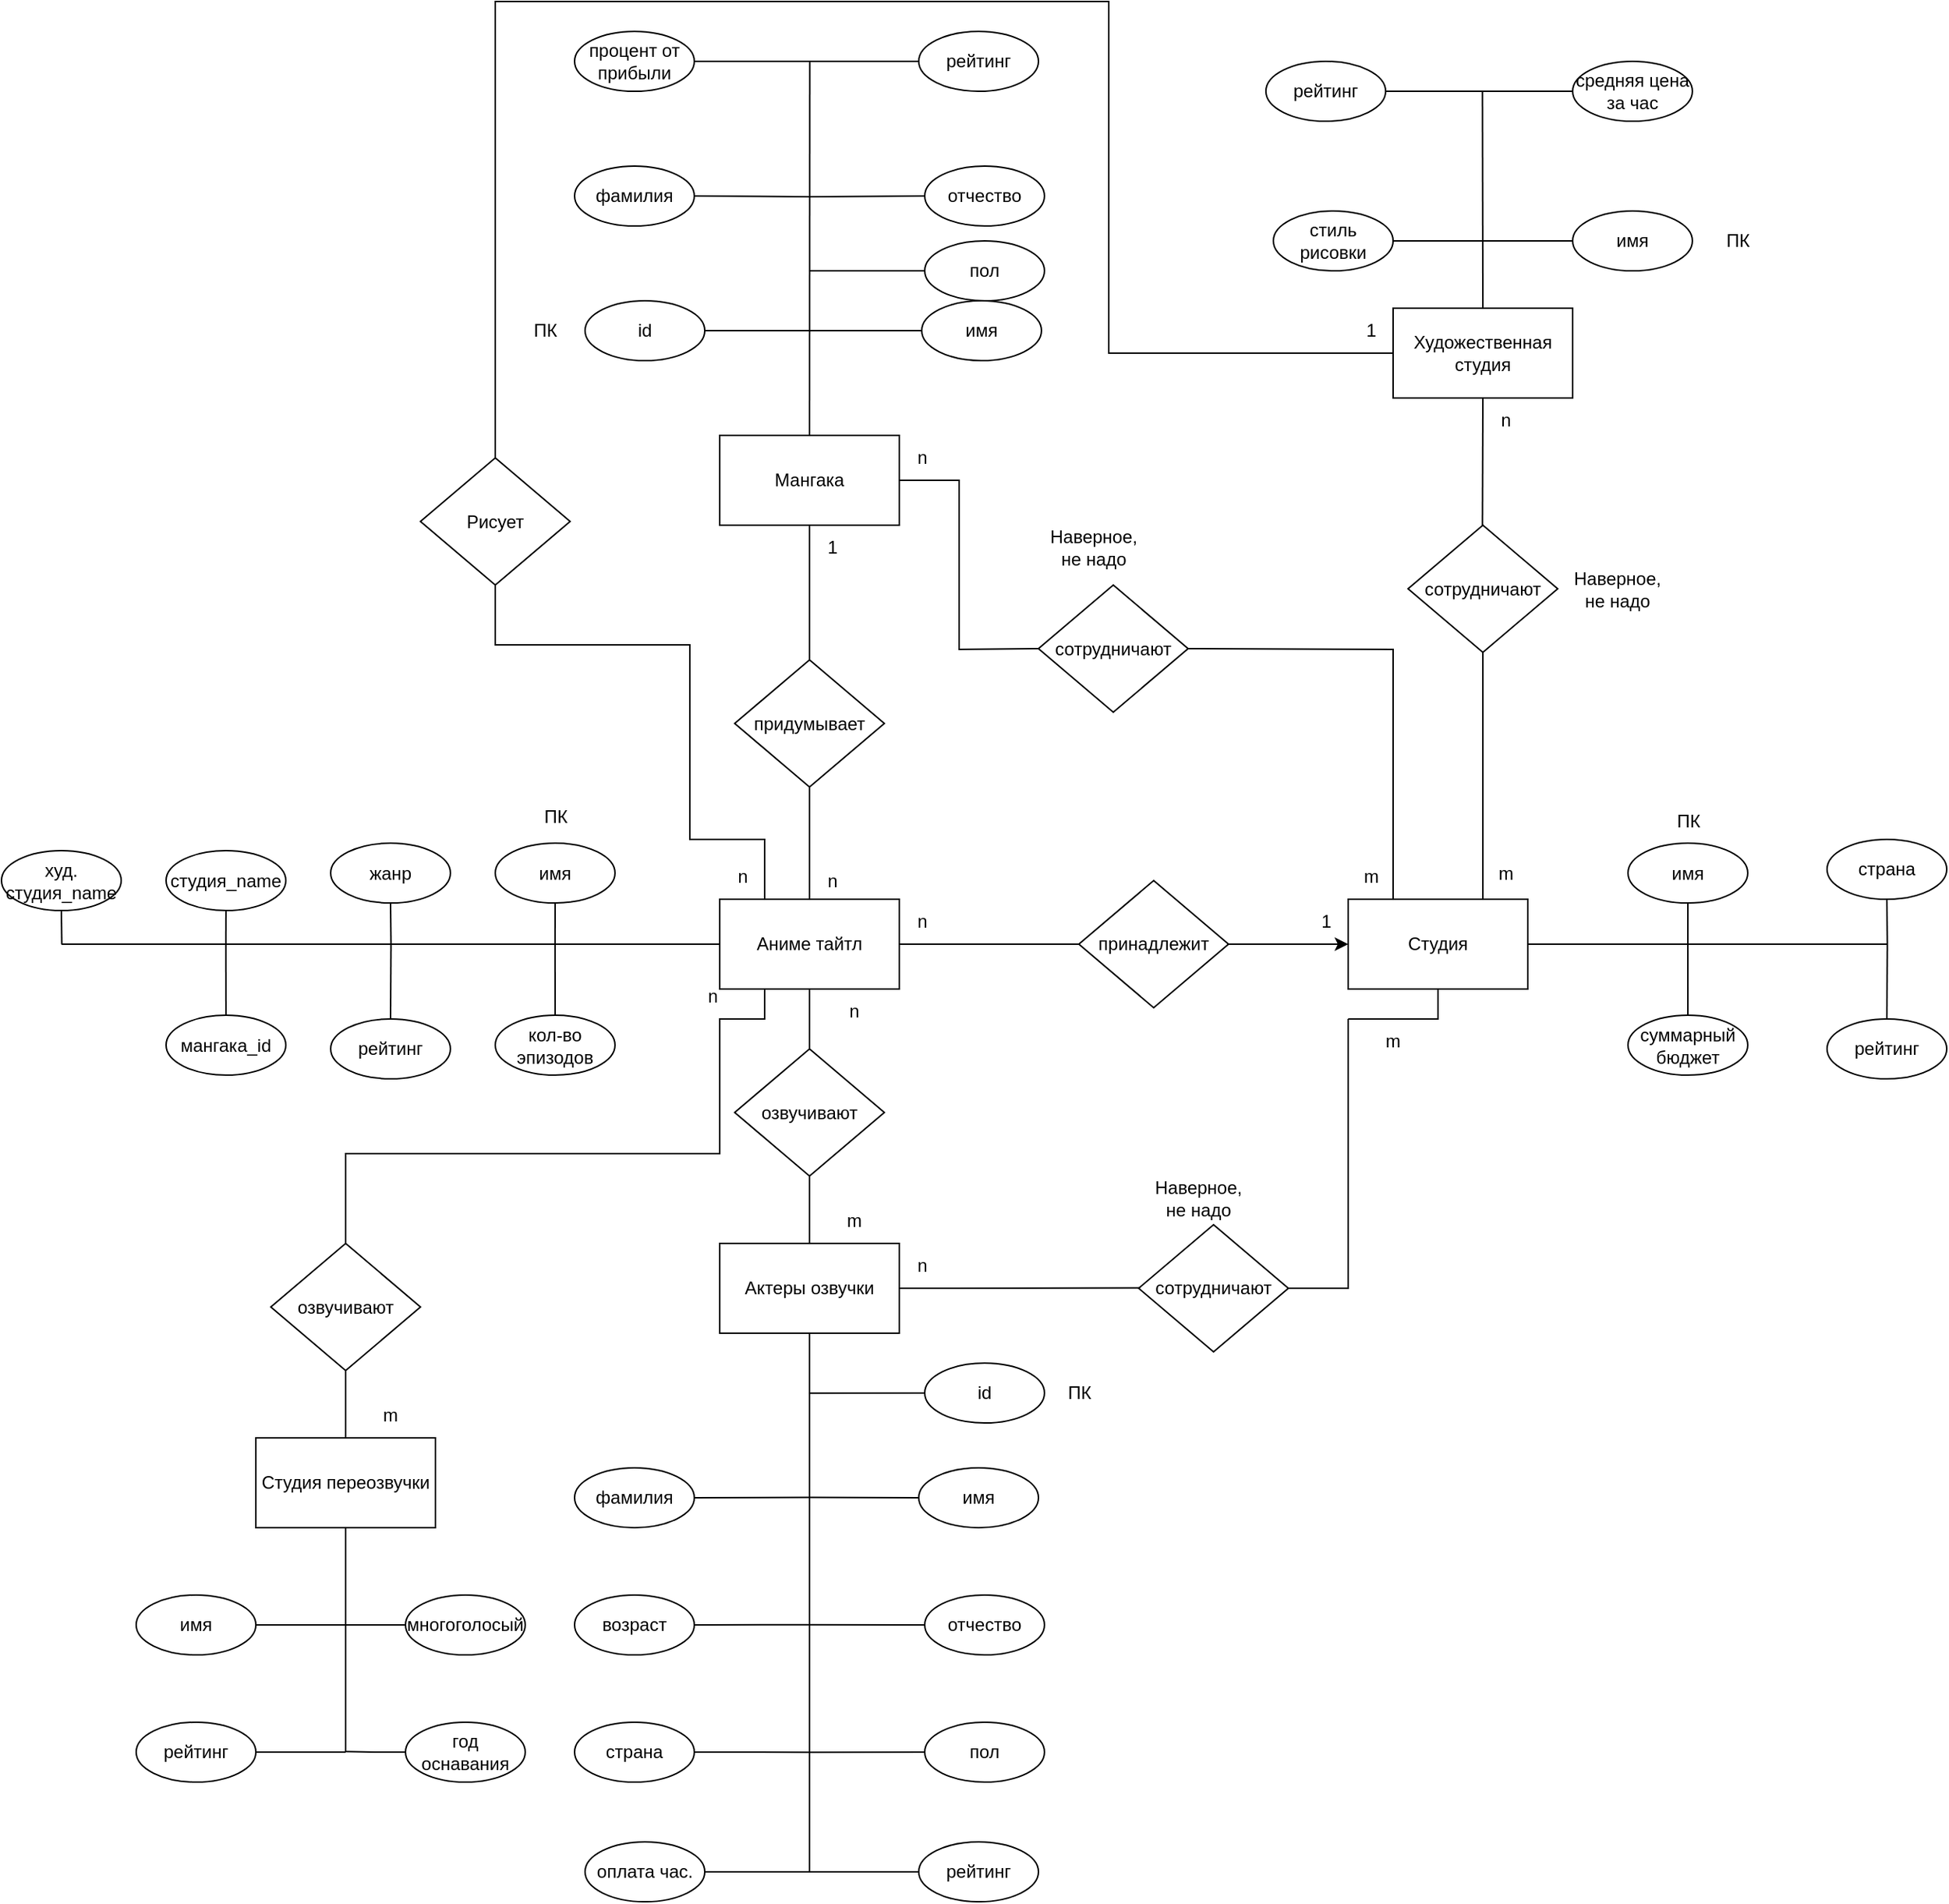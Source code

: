 <mxfile version="20.3.2" type="device" pages="3"><diagram id="-AD_sCoz-FsRd-sPbB0l" name="Страница 1"><mxGraphModel dx="2211" dy="1909" grid="1" gridSize="10" guides="1" tooltips="1" connect="1" arrows="1" fold="1" page="1" pageScale="1" pageWidth="827" pageHeight="1169" math="0" shadow="0"><root><mxCell id="0"/><mxCell id="1" parent="0"/><mxCell id="U6I6oB0fu12uFEoIAXHf-10" style="rounded=0;orthogonalLoop=1;jettySize=auto;html=1;exitX=0;exitY=0.5;exitDx=0;exitDy=0;endArrow=none;endFill=0;" parent="1" source="qnKe_tlULp75RE8CFxGL-1" edge="1"><mxGeometry relative="1" as="geometry"><mxPoint x="-220" y="190" as="targetPoint"/></mxGeometry></mxCell><mxCell id="U6I6oB0fu12uFEoIAXHf-60" style="edgeStyle=none;rounded=0;orthogonalLoop=1;jettySize=auto;html=1;exitX=0.5;exitY=0;exitDx=0;exitDy=0;entryX=0.5;entryY=1;entryDx=0;entryDy=0;endArrow=none;endFill=0;" parent="1" source="qnKe_tlULp75RE8CFxGL-1" target="U6I6oB0fu12uFEoIAXHf-58" edge="1"><mxGeometry relative="1" as="geometry"/></mxCell><mxCell id="qnKe_tlULp75RE8CFxGL-1" value="Аниме тайтл" style="rounded=0;whiteSpace=wrap;html=1;" parent="1" vertex="1"><mxGeometry x="220" y="160" width="120" height="60" as="geometry"/></mxCell><mxCell id="U6I6oB0fu12uFEoIAXHf-18" style="edgeStyle=none;rounded=0;orthogonalLoop=1;jettySize=auto;html=1;exitX=0.5;exitY=1;exitDx=0;exitDy=0;endArrow=none;endFill=0;" parent="1" source="qnKe_tlULp75RE8CFxGL-2" edge="1"><mxGeometry relative="1" as="geometry"><mxPoint x="109.926" y="190" as="targetPoint"/></mxGeometry></mxCell><mxCell id="qnKe_tlULp75RE8CFxGL-2" value="имя" style="ellipse;whiteSpace=wrap;html=1;" parent="1" vertex="1"><mxGeometry x="70" y="122.5" width="80" height="40" as="geometry"/></mxCell><mxCell id="U6I6oB0fu12uFEoIAXHf-17" style="edgeStyle=none;rounded=0;orthogonalLoop=1;jettySize=auto;html=1;exitX=0.5;exitY=0;exitDx=0;exitDy=0;endArrow=none;endFill=0;" parent="1" source="qnKe_tlULp75RE8CFxGL-3" edge="1"><mxGeometry relative="1" as="geometry"><mxPoint x="109.926" y="190" as="targetPoint"/></mxGeometry></mxCell><mxCell id="qnKe_tlULp75RE8CFxGL-3" value="кол-во эпизодов" style="ellipse;whiteSpace=wrap;html=1;" parent="1" vertex="1"><mxGeometry x="70" y="237.5" width="80" height="40" as="geometry"/></mxCell><mxCell id="U6I6oB0fu12uFEoIAXHf-16" style="edgeStyle=none;rounded=0;orthogonalLoop=1;jettySize=auto;html=1;exitX=0.5;exitY=1;exitDx=0;exitDy=0;endArrow=none;endFill=0;" parent="1" source="qnKe_tlULp75RE8CFxGL-4" edge="1"><mxGeometry relative="1" as="geometry"><mxPoint x="0.296" y="190" as="targetPoint"/></mxGeometry></mxCell><mxCell id="qnKe_tlULp75RE8CFxGL-4" value="жанр" style="ellipse;whiteSpace=wrap;html=1;" parent="1" vertex="1"><mxGeometry x="-40" y="122.5" width="80" height="40" as="geometry"/></mxCell><mxCell id="U6I6oB0fu12uFEoIAXHf-15" style="edgeStyle=none;rounded=0;orthogonalLoop=1;jettySize=auto;html=1;exitX=0.5;exitY=0;exitDx=0;exitDy=0;endArrow=none;endFill=0;" parent="1" source="qnKe_tlULp75RE8CFxGL-5" edge="1"><mxGeometry relative="1" as="geometry"><mxPoint x="0.296" y="190" as="targetPoint"/></mxGeometry></mxCell><mxCell id="qnKe_tlULp75RE8CFxGL-5" value="рейтинг" style="ellipse;whiteSpace=wrap;html=1;" parent="1" vertex="1"><mxGeometry x="-40" y="240" width="80" height="40" as="geometry"/></mxCell><mxCell id="U6I6oB0fu12uFEoIAXHf-14" style="edgeStyle=none;rounded=0;orthogonalLoop=1;jettySize=auto;html=1;exitX=0.5;exitY=1;exitDx=0;exitDy=0;endArrow=none;endFill=0;" parent="1" source="qnKe_tlULp75RE8CFxGL-6" edge="1"><mxGeometry relative="1" as="geometry"><mxPoint x="-110.074" y="190" as="targetPoint"/></mxGeometry></mxCell><mxCell id="qnKe_tlULp75RE8CFxGL-6" value="студия_name" style="ellipse;whiteSpace=wrap;html=1;" parent="1" vertex="1"><mxGeometry x="-150" y="127.5" width="80" height="40" as="geometry"/></mxCell><mxCell id="U6I6oB0fu12uFEoIAXHf-13" style="edgeStyle=none;rounded=0;orthogonalLoop=1;jettySize=auto;html=1;exitX=0.5;exitY=0;exitDx=0;exitDy=0;endArrow=none;endFill=0;" parent="1" source="qnKe_tlULp75RE8CFxGL-7" edge="1"><mxGeometry relative="1" as="geometry"><mxPoint x="-110.074" y="190" as="targetPoint"/></mxGeometry></mxCell><mxCell id="qnKe_tlULp75RE8CFxGL-7" value="мангака_id" style="ellipse;whiteSpace=wrap;html=1;" parent="1" vertex="1"><mxGeometry x="-150" y="237.5" width="80" height="40" as="geometry"/></mxCell><mxCell id="U6I6oB0fu12uFEoIAXHf-11" style="edgeStyle=none;rounded=0;orthogonalLoop=1;jettySize=auto;html=1;exitX=0.5;exitY=1;exitDx=0;exitDy=0;endArrow=none;endFill=0;" parent="1" source="qnKe_tlULp75RE8CFxGL-8" edge="1"><mxGeometry relative="1" as="geometry"><mxPoint x="-219.704" y="190" as="targetPoint"/></mxGeometry></mxCell><mxCell id="qnKe_tlULp75RE8CFxGL-8" value="худ. студия_name" style="ellipse;whiteSpace=wrap;html=1;" parent="1" vertex="1"><mxGeometry x="-260" y="127.5" width="80" height="40" as="geometry"/></mxCell><mxCell id="U6I6oB0fu12uFEoIAXHf-19" style="edgeStyle=none;rounded=0;orthogonalLoop=1;jettySize=auto;html=1;exitX=1;exitY=0.5;exitDx=0;exitDy=0;endArrow=none;endFill=0;" parent="1" source="v0LqjZyrAJOt9hozvTKa-2" edge="1"><mxGeometry relative="1" as="geometry"><mxPoint x="1000" y="190" as="targetPoint"/></mxGeometry></mxCell><mxCell id="U6I6oB0fu12uFEoIAXHf-48" style="edgeStyle=none;rounded=0;orthogonalLoop=1;jettySize=auto;html=1;exitX=0.5;exitY=1;exitDx=0;exitDy=0;endArrow=none;endFill=0;" parent="1" source="v0LqjZyrAJOt9hozvTKa-2" edge="1"><mxGeometry relative="1" as="geometry"><mxPoint x="640" y="240" as="targetPoint"/><Array as="points"><mxPoint x="700" y="240"/></Array></mxGeometry></mxCell><mxCell id="U6I6oB0fu12uFEoIAXHf-88" style="edgeStyle=none;rounded=0;orthogonalLoop=1;jettySize=auto;html=1;exitX=0.75;exitY=0;exitDx=0;exitDy=0;entryX=0.5;entryY=1;entryDx=0;entryDy=0;endArrow=none;endFill=0;" parent="1" source="v0LqjZyrAJOt9hozvTKa-2" target="U6I6oB0fu12uFEoIAXHf-87" edge="1"><mxGeometry relative="1" as="geometry"/></mxCell><mxCell id="v0LqjZyrAJOt9hozvTKa-2" value="Студия" style="rounded=0;whiteSpace=wrap;html=1;" parent="1" vertex="1"><mxGeometry x="640" y="160" width="120" height="60" as="geometry"/></mxCell><mxCell id="6Xej0AdaB5Na8X4yrMMs-1" style="edgeStyle=orthogonalEdgeStyle;rounded=0;orthogonalLoop=1;jettySize=auto;html=1;entryX=1;entryY=0.5;entryDx=0;entryDy=0;endArrow=none;endFill=0;" parent="1" source="v0LqjZyrAJOt9hozvTKa-3" target="qnKe_tlULp75RE8CFxGL-1" edge="1"><mxGeometry relative="1" as="geometry"/></mxCell><mxCell id="6Xej0AdaB5Na8X4yrMMs-2" style="edgeStyle=orthogonalEdgeStyle;rounded=0;orthogonalLoop=1;jettySize=auto;html=1;exitX=1;exitY=0.5;exitDx=0;exitDy=0;entryX=0;entryY=0.5;entryDx=0;entryDy=0;endArrow=classic;endFill=1;" parent="1" source="v0LqjZyrAJOt9hozvTKa-3" target="v0LqjZyrAJOt9hozvTKa-2" edge="1"><mxGeometry relative="1" as="geometry"/></mxCell><mxCell id="v0LqjZyrAJOt9hozvTKa-3" value="принадлежит" style="rhombus;whiteSpace=wrap;html=1;" parent="1" vertex="1"><mxGeometry x="460" y="147.5" width="100" height="85" as="geometry"/></mxCell><mxCell id="U6I6oB0fu12uFEoIAXHf-22" style="edgeStyle=none;rounded=0;orthogonalLoop=1;jettySize=auto;html=1;exitX=0.5;exitY=1;exitDx=0;exitDy=0;endArrow=none;endFill=0;" parent="1" source="zQ5_2w9XZDGyD6mKI6KD-1" edge="1"><mxGeometry relative="1" as="geometry"><mxPoint x="866.963" y="190" as="targetPoint"/></mxGeometry></mxCell><mxCell id="zQ5_2w9XZDGyD6mKI6KD-1" value="имя" style="ellipse;whiteSpace=wrap;html=1;" parent="1" vertex="1"><mxGeometry x="827" y="122.5" width="80" height="40" as="geometry"/></mxCell><mxCell id="U6I6oB0fu12uFEoIAXHf-23" style="edgeStyle=none;rounded=0;orthogonalLoop=1;jettySize=auto;html=1;exitX=0.5;exitY=0;exitDx=0;exitDy=0;endArrow=none;endFill=0;" parent="1" source="zQ5_2w9XZDGyD6mKI6KD-2" edge="1"><mxGeometry relative="1" as="geometry"><mxPoint x="866.963" y="190" as="targetPoint"/></mxGeometry></mxCell><mxCell id="zQ5_2w9XZDGyD6mKI6KD-2" value="суммарный бюджет" style="ellipse;whiteSpace=wrap;html=1;" parent="1" vertex="1"><mxGeometry x="827" y="237.5" width="80" height="40" as="geometry"/></mxCell><mxCell id="U6I6oB0fu12uFEoIAXHf-20" style="edgeStyle=none;rounded=0;orthogonalLoop=1;jettySize=auto;html=1;exitX=0.5;exitY=1;exitDx=0;exitDy=0;endArrow=none;endFill=0;" parent="1" source="zQ5_2w9XZDGyD6mKI6KD-3" edge="1"><mxGeometry relative="1" as="geometry"><mxPoint x="1000.296" y="190" as="targetPoint"/></mxGeometry></mxCell><mxCell id="zQ5_2w9XZDGyD6mKI6KD-3" value="страна" style="ellipse;whiteSpace=wrap;html=1;" parent="1" vertex="1"><mxGeometry x="960" y="120" width="80" height="40" as="geometry"/></mxCell><mxCell id="U6I6oB0fu12uFEoIAXHf-1" value="n" style="text;html=1;align=center;verticalAlign=middle;resizable=0;points=[];autosize=1;strokeColor=none;fillColor=none;" parent="1" vertex="1"><mxGeometry x="340" y="160" width="30" height="30" as="geometry"/></mxCell><mxCell id="U6I6oB0fu12uFEoIAXHf-2" value="1" style="text;html=1;align=center;verticalAlign=middle;resizable=0;points=[];autosize=1;strokeColor=none;fillColor=none;" parent="1" vertex="1"><mxGeometry x="610" y="160" width="30" height="30" as="geometry"/></mxCell><mxCell id="U6I6oB0fu12uFEoIAXHf-34" style="edgeStyle=none;rounded=0;orthogonalLoop=1;jettySize=auto;html=1;exitX=0.5;exitY=1;exitDx=0;exitDy=0;endArrow=none;endFill=0;" parent="1" source="U6I6oB0fu12uFEoIAXHf-3" edge="1"><mxGeometry relative="1" as="geometry"><mxPoint x="280" y="810" as="targetPoint"/></mxGeometry></mxCell><mxCell id="U6I6oB0fu12uFEoIAXHf-42" style="edgeStyle=none;rounded=0;orthogonalLoop=1;jettySize=auto;html=1;exitX=1;exitY=0.5;exitDx=0;exitDy=0;endArrow=none;endFill=0;" parent="1" source="U6I6oB0fu12uFEoIAXHf-3" edge="1"><mxGeometry relative="1" as="geometry"><mxPoint x="510" y="419.704" as="targetPoint"/></mxGeometry></mxCell><mxCell id="U6I6oB0fu12uFEoIAXHf-3" value="Актеры озвучки" style="rounded=0;whiteSpace=wrap;html=1;" parent="1" vertex="1"><mxGeometry x="220" y="390" width="120" height="60" as="geometry"/></mxCell><mxCell id="U6I6oB0fu12uFEoIAXHf-5" style="edgeStyle=orthogonalEdgeStyle;rounded=0;orthogonalLoop=1;jettySize=auto;html=1;exitX=0.5;exitY=0;exitDx=0;exitDy=0;entryX=0.5;entryY=1;entryDx=0;entryDy=0;endArrow=none;endFill=0;" parent="1" source="U6I6oB0fu12uFEoIAXHf-4" target="qnKe_tlULp75RE8CFxGL-1" edge="1"><mxGeometry relative="1" as="geometry"/></mxCell><mxCell id="U6I6oB0fu12uFEoIAXHf-6" style="edgeStyle=orthogonalEdgeStyle;rounded=0;orthogonalLoop=1;jettySize=auto;html=1;exitX=0.5;exitY=1;exitDx=0;exitDy=0;entryX=0.5;entryY=0;entryDx=0;entryDy=0;endArrow=none;endFill=0;" parent="1" source="U6I6oB0fu12uFEoIAXHf-4" target="U6I6oB0fu12uFEoIAXHf-3" edge="1"><mxGeometry relative="1" as="geometry"/></mxCell><mxCell id="U6I6oB0fu12uFEoIAXHf-4" value="озвучивают" style="rhombus;whiteSpace=wrap;html=1;" parent="1" vertex="1"><mxGeometry x="230" y="260" width="100" height="85" as="geometry"/></mxCell><mxCell id="U6I6oB0fu12uFEoIAXHf-7" value="n" style="text;html=1;strokeColor=none;fillColor=none;align=center;verticalAlign=middle;whiteSpace=wrap;rounded=0;" parent="1" vertex="1"><mxGeometry x="280" y="220" width="60" height="30" as="geometry"/></mxCell><mxCell id="U6I6oB0fu12uFEoIAXHf-8" value="m" style="text;html=1;strokeColor=none;fillColor=none;align=center;verticalAlign=middle;whiteSpace=wrap;rounded=0;" parent="1" vertex="1"><mxGeometry x="280" y="360" width="60" height="30" as="geometry"/></mxCell><mxCell id="U6I6oB0fu12uFEoIAXHf-21" style="edgeStyle=none;rounded=0;orthogonalLoop=1;jettySize=auto;html=1;exitX=0.5;exitY=0;exitDx=0;exitDy=0;endArrow=none;endFill=0;" parent="1" source="U6I6oB0fu12uFEoIAXHf-9" edge="1"><mxGeometry relative="1" as="geometry"><mxPoint x="1000.296" y="190" as="targetPoint"/></mxGeometry></mxCell><mxCell id="U6I6oB0fu12uFEoIAXHf-9" value="рейтинг" style="ellipse;whiteSpace=wrap;html=1;" parent="1" vertex="1"><mxGeometry x="960" y="240" width="80" height="40" as="geometry"/></mxCell><mxCell id="U6I6oB0fu12uFEoIAXHf-24" value="ПК" style="text;html=1;align=center;verticalAlign=middle;resizable=0;points=[];autosize=1;strokeColor=none;fillColor=none;" parent="1" vertex="1"><mxGeometry x="847" y="92.5" width="40" height="30" as="geometry"/></mxCell><mxCell id="U6I6oB0fu12uFEoIAXHf-25" value="ПК" style="text;html=1;align=center;verticalAlign=middle;resizable=0;points=[];autosize=1;strokeColor=none;fillColor=none;" parent="1" vertex="1"><mxGeometry x="90" y="90" width="40" height="30" as="geometry"/></mxCell><mxCell id="U6I6oB0fu12uFEoIAXHf-40" style="edgeStyle=none;rounded=0;orthogonalLoop=1;jettySize=auto;html=1;exitX=0;exitY=0.5;exitDx=0;exitDy=0;endArrow=none;endFill=0;" parent="1" source="U6I6oB0fu12uFEoIAXHf-27" edge="1"><mxGeometry relative="1" as="geometry"><mxPoint x="280.0" y="559.704" as="targetPoint"/></mxGeometry></mxCell><mxCell id="U6I6oB0fu12uFEoIAXHf-27" value="имя" style="ellipse;whiteSpace=wrap;html=1;" parent="1" vertex="1"><mxGeometry x="353" y="540" width="80" height="40" as="geometry"/></mxCell><mxCell id="U6I6oB0fu12uFEoIAXHf-39" style="edgeStyle=none;rounded=0;orthogonalLoop=1;jettySize=auto;html=1;exitX=1;exitY=0.5;exitDx=0;exitDy=0;endArrow=none;endFill=0;" parent="1" source="U6I6oB0fu12uFEoIAXHf-28" edge="1"><mxGeometry relative="1" as="geometry"><mxPoint x="280.0" y="559.704" as="targetPoint"/></mxGeometry></mxCell><mxCell id="U6I6oB0fu12uFEoIAXHf-28" value="фамилия" style="ellipse;whiteSpace=wrap;html=1;" parent="1" vertex="1"><mxGeometry x="123" y="540" width="80" height="40" as="geometry"/></mxCell><mxCell id="U6I6oB0fu12uFEoIAXHf-37" style="edgeStyle=none;rounded=0;orthogonalLoop=1;jettySize=auto;html=1;exitX=0;exitY=0.5;exitDx=0;exitDy=0;endArrow=none;endFill=0;" parent="1" source="U6I6oB0fu12uFEoIAXHf-29" edge="1"><mxGeometry relative="1" as="geometry"><mxPoint x="280.0" y="644.889" as="targetPoint"/></mxGeometry></mxCell><mxCell id="U6I6oB0fu12uFEoIAXHf-29" value="отчество" style="ellipse;whiteSpace=wrap;html=1;" parent="1" vertex="1"><mxGeometry x="357" y="625" width="80" height="40" as="geometry"/></mxCell><mxCell id="U6I6oB0fu12uFEoIAXHf-38" style="edgeStyle=none;rounded=0;orthogonalLoop=1;jettySize=auto;html=1;exitX=1;exitY=0.5;exitDx=0;exitDy=0;endArrow=none;endFill=0;" parent="1" source="U6I6oB0fu12uFEoIAXHf-30" edge="1"><mxGeometry relative="1" as="geometry"><mxPoint x="280.0" y="644.889" as="targetPoint"/></mxGeometry></mxCell><mxCell id="U6I6oB0fu12uFEoIAXHf-30" value="возраст" style="ellipse;whiteSpace=wrap;html=1;" parent="1" vertex="1"><mxGeometry x="123" y="625" width="80" height="40" as="geometry"/></mxCell><mxCell id="U6I6oB0fu12uFEoIAXHf-35" style="edgeStyle=none;rounded=0;orthogonalLoop=1;jettySize=auto;html=1;exitX=0;exitY=0.5;exitDx=0;exitDy=0;endArrow=none;endFill=0;" parent="1" source="U6I6oB0fu12uFEoIAXHf-31" edge="1"><mxGeometry relative="1" as="geometry"><mxPoint x="280.0" y="730.074" as="targetPoint"/></mxGeometry></mxCell><mxCell id="U6I6oB0fu12uFEoIAXHf-31" value="пол" style="ellipse;whiteSpace=wrap;html=1;" parent="1" vertex="1"><mxGeometry x="357" y="710" width="80" height="40" as="geometry"/></mxCell><mxCell id="U6I6oB0fu12uFEoIAXHf-36" style="edgeStyle=none;rounded=0;orthogonalLoop=1;jettySize=auto;html=1;exitX=1;exitY=0.5;exitDx=0;exitDy=0;endArrow=none;endFill=0;" parent="1" source="U6I6oB0fu12uFEoIAXHf-32" edge="1"><mxGeometry relative="1" as="geometry"><mxPoint x="280.0" y="730.074" as="targetPoint"/></mxGeometry></mxCell><mxCell id="U6I6oB0fu12uFEoIAXHf-32" value="страна" style="ellipse;whiteSpace=wrap;html=1;" parent="1" vertex="1"><mxGeometry x="123" y="710" width="80" height="40" as="geometry"/></mxCell><mxCell id="U6I6oB0fu12uFEoIAXHf-41" style="edgeStyle=none;rounded=0;orthogonalLoop=1;jettySize=auto;html=1;exitX=0;exitY=0.5;exitDx=0;exitDy=0;endArrow=none;endFill=0;" parent="1" source="U6I6oB0fu12uFEoIAXHf-33" edge="1"><mxGeometry relative="1" as="geometry"><mxPoint x="280.0" y="490.074" as="targetPoint"/></mxGeometry></mxCell><mxCell id="U6I6oB0fu12uFEoIAXHf-33" value="id" style="ellipse;whiteSpace=wrap;html=1;" parent="1" vertex="1"><mxGeometry x="357" y="470" width="80" height="40" as="geometry"/></mxCell><mxCell id="U6I6oB0fu12uFEoIAXHf-46" style="rounded=0;orthogonalLoop=1;jettySize=auto;html=1;exitX=1;exitY=0.5;exitDx=0;exitDy=0;endArrow=none;endFill=0;" parent="1" source="U6I6oB0fu12uFEoIAXHf-43" edge="1"><mxGeometry relative="1" as="geometry"><mxPoint x="640" y="240" as="targetPoint"/><Array as="points"><mxPoint x="640" y="420"/></Array></mxGeometry></mxCell><mxCell id="U6I6oB0fu12uFEoIAXHf-43" value="сотрудничают" style="rhombus;whiteSpace=wrap;html=1;" parent="1" vertex="1"><mxGeometry x="500" y="377.5" width="100" height="85" as="geometry"/></mxCell><mxCell id="U6I6oB0fu12uFEoIAXHf-49" value="n" style="text;html=1;align=center;verticalAlign=middle;resizable=0;points=[];autosize=1;strokeColor=none;fillColor=none;" parent="1" vertex="1"><mxGeometry x="340" y="390" width="30" height="30" as="geometry"/></mxCell><mxCell id="U6I6oB0fu12uFEoIAXHf-50" value="m" style="text;html=1;strokeColor=none;fillColor=none;align=center;verticalAlign=middle;whiteSpace=wrap;rounded=0;" parent="1" vertex="1"><mxGeometry x="640" y="240" width="60" height="30" as="geometry"/></mxCell><mxCell id="U6I6oB0fu12uFEoIAXHf-55" style="edgeStyle=none;rounded=0;orthogonalLoop=1;jettySize=auto;html=1;exitX=1;exitY=0.5;exitDx=0;exitDy=0;endArrow=none;endFill=0;" parent="1" source="U6I6oB0fu12uFEoIAXHf-51" edge="1"><mxGeometry relative="1" as="geometry"><mxPoint x="280" y="809.952" as="targetPoint"/></mxGeometry></mxCell><mxCell id="U6I6oB0fu12uFEoIAXHf-51" value="оплата час." style="ellipse;whiteSpace=wrap;html=1;" parent="1" vertex="1"><mxGeometry x="130" y="790" width="80" height="40" as="geometry"/></mxCell><mxCell id="U6I6oB0fu12uFEoIAXHf-54" style="edgeStyle=none;rounded=0;orthogonalLoop=1;jettySize=auto;html=1;exitX=0;exitY=0.5;exitDx=0;exitDy=0;endArrow=none;endFill=0;" parent="1" source="U6I6oB0fu12uFEoIAXHf-53" edge="1"><mxGeometry relative="1" as="geometry"><mxPoint x="280" y="809.952" as="targetPoint"/></mxGeometry></mxCell><mxCell id="U6I6oB0fu12uFEoIAXHf-53" value="рейтинг" style="ellipse;whiteSpace=wrap;html=1;" parent="1" vertex="1"><mxGeometry x="353" y="790" width="80" height="40" as="geometry"/></mxCell><mxCell id="U6I6oB0fu12uFEoIAXHf-59" style="edgeStyle=none;rounded=0;orthogonalLoop=1;jettySize=auto;html=1;exitX=0.5;exitY=1;exitDx=0;exitDy=0;entryX=0.5;entryY=0;entryDx=0;entryDy=0;endArrow=none;endFill=0;" parent="1" source="U6I6oB0fu12uFEoIAXHf-56" target="U6I6oB0fu12uFEoIAXHf-58" edge="1"><mxGeometry relative="1" as="geometry"/></mxCell><mxCell id="U6I6oB0fu12uFEoIAXHf-72" style="edgeStyle=none;rounded=0;orthogonalLoop=1;jettySize=auto;html=1;exitX=0.5;exitY=0;exitDx=0;exitDy=0;endArrow=none;endFill=0;" parent="1" source="U6I6oB0fu12uFEoIAXHf-56" edge="1"><mxGeometry relative="1" as="geometry"><mxPoint x="280.19" y="-400" as="targetPoint"/></mxGeometry></mxCell><mxCell id="U6I6oB0fu12uFEoIAXHf-56" value="Мангака" style="rounded=0;whiteSpace=wrap;html=1;" parent="1" vertex="1"><mxGeometry x="220" y="-150" width="120" height="60" as="geometry"/></mxCell><mxCell id="U6I6oB0fu12uFEoIAXHf-58" value="придумывает" style="rhombus;whiteSpace=wrap;html=1;" parent="1" vertex="1"><mxGeometry x="230" width="100" height="85" as="geometry"/></mxCell><mxCell id="U6I6oB0fu12uFEoIAXHf-61" value="ПК" style="text;html=1;align=center;verticalAlign=middle;resizable=0;points=[];autosize=1;strokeColor=none;fillColor=none;" parent="1" vertex="1"><mxGeometry x="440" y="475" width="40" height="30" as="geometry"/></mxCell><mxCell id="U6I6oB0fu12uFEoIAXHf-78" style="edgeStyle=none;rounded=0;orthogonalLoop=1;jettySize=auto;html=1;exitX=0;exitY=0.5;exitDx=0;exitDy=0;endArrow=none;endFill=0;" parent="1" source="U6I6oB0fu12uFEoIAXHf-63" edge="1"><mxGeometry relative="1" as="geometry"><mxPoint x="280" y="-220" as="targetPoint"/></mxGeometry></mxCell><mxCell id="U6I6oB0fu12uFEoIAXHf-63" value="имя" style="ellipse;whiteSpace=wrap;html=1;" parent="1" vertex="1"><mxGeometry x="355" y="-240" width="80" height="40" as="geometry"/></mxCell><mxCell id="U6I6oB0fu12uFEoIAXHf-75" style="edgeStyle=none;rounded=0;orthogonalLoop=1;jettySize=auto;html=1;exitX=1;exitY=0.5;exitDx=0;exitDy=0;endArrow=none;endFill=0;" parent="1" source="U6I6oB0fu12uFEoIAXHf-65" edge="1"><mxGeometry relative="1" as="geometry"><mxPoint x="280" y="-309.524" as="targetPoint"/></mxGeometry></mxCell><mxCell id="U6I6oB0fu12uFEoIAXHf-65" value="фамилия" style="ellipse;whiteSpace=wrap;html=1;" parent="1" vertex="1"><mxGeometry x="123" y="-330" width="80" height="40" as="geometry"/></mxCell><mxCell id="U6I6oB0fu12uFEoIAXHf-66" value="n" style="text;html=1;align=center;verticalAlign=middle;resizable=0;points=[];autosize=1;strokeColor=none;fillColor=none;" parent="1" vertex="1"><mxGeometry x="280" y="132.5" width="30" height="30" as="geometry"/></mxCell><mxCell id="U6I6oB0fu12uFEoIAXHf-67" value="1" style="text;html=1;align=center;verticalAlign=middle;resizable=0;points=[];autosize=1;strokeColor=none;fillColor=none;" parent="1" vertex="1"><mxGeometry x="280" y="-90" width="30" height="30" as="geometry"/></mxCell><mxCell id="U6I6oB0fu12uFEoIAXHf-76" style="edgeStyle=none;rounded=0;orthogonalLoop=1;jettySize=auto;html=1;exitX=0;exitY=0.5;exitDx=0;exitDy=0;endArrow=none;endFill=0;" parent="1" source="U6I6oB0fu12uFEoIAXHf-68" edge="1"><mxGeometry relative="1" as="geometry"><mxPoint x="280" y="-309.524" as="targetPoint"/></mxGeometry></mxCell><mxCell id="U6I6oB0fu12uFEoIAXHf-68" value="отчество" style="ellipse;whiteSpace=wrap;html=1;" parent="1" vertex="1"><mxGeometry x="357" y="-330" width="80" height="40" as="geometry"/></mxCell><mxCell id="U6I6oB0fu12uFEoIAXHf-77" style="edgeStyle=none;rounded=0;orthogonalLoop=1;jettySize=auto;html=1;exitX=1;exitY=0.5;exitDx=0;exitDy=0;endArrow=none;endFill=0;" parent="1" source="U6I6oB0fu12uFEoIAXHf-69" edge="1"><mxGeometry relative="1" as="geometry"><mxPoint x="280" y="-220" as="targetPoint"/></mxGeometry></mxCell><mxCell id="U6I6oB0fu12uFEoIAXHf-69" value="id" style="ellipse;whiteSpace=wrap;html=1;" parent="1" vertex="1"><mxGeometry x="130" y="-240" width="80" height="40" as="geometry"/></mxCell><mxCell id="U6I6oB0fu12uFEoIAXHf-73" style="edgeStyle=none;rounded=0;orthogonalLoop=1;jettySize=auto;html=1;exitX=0;exitY=0.5;exitDx=0;exitDy=0;endArrow=none;endFill=0;" parent="1" source="U6I6oB0fu12uFEoIAXHf-70" edge="1"><mxGeometry relative="1" as="geometry"><mxPoint x="280" y="-400" as="targetPoint"/></mxGeometry></mxCell><mxCell id="U6I6oB0fu12uFEoIAXHf-70" value="рейтинг" style="ellipse;whiteSpace=wrap;html=1;" parent="1" vertex="1"><mxGeometry x="353" y="-420" width="80" height="40" as="geometry"/></mxCell><mxCell id="U6I6oB0fu12uFEoIAXHf-74" style="edgeStyle=none;rounded=0;orthogonalLoop=1;jettySize=auto;html=1;exitX=1;exitY=0.5;exitDx=0;exitDy=0;endArrow=none;endFill=0;" parent="1" source="U6I6oB0fu12uFEoIAXHf-71" edge="1"><mxGeometry relative="1" as="geometry"><mxPoint x="280" y="-400" as="targetPoint"/></mxGeometry></mxCell><mxCell id="U6I6oB0fu12uFEoIAXHf-71" value="процент от прибыли" style="ellipse;whiteSpace=wrap;html=1;" parent="1" vertex="1"><mxGeometry x="123" y="-420" width="80" height="40" as="geometry"/></mxCell><mxCell id="U6I6oB0fu12uFEoIAXHf-79" value="ПК" style="text;html=1;align=center;verticalAlign=middle;resizable=0;points=[];autosize=1;strokeColor=none;fillColor=none;" parent="1" vertex="1"><mxGeometry x="83" y="-235" width="40" height="30" as="geometry"/></mxCell><mxCell id="U6I6oB0fu12uFEoIAXHf-81" style="edgeStyle=none;rounded=0;orthogonalLoop=1;jettySize=auto;html=1;exitX=0;exitY=0.5;exitDx=0;exitDy=0;entryX=1;entryY=0.5;entryDx=0;entryDy=0;endArrow=none;endFill=0;" parent="1" source="U6I6oB0fu12uFEoIAXHf-80" target="U6I6oB0fu12uFEoIAXHf-56" edge="1"><mxGeometry relative="1" as="geometry"><Array as="points"><mxPoint x="380" y="-7"/><mxPoint x="380" y="-120"/></Array></mxGeometry></mxCell><mxCell id="U6I6oB0fu12uFEoIAXHf-82" style="edgeStyle=none;rounded=0;orthogonalLoop=1;jettySize=auto;html=1;exitX=1;exitY=0.5;exitDx=0;exitDy=0;entryX=0.25;entryY=0;entryDx=0;entryDy=0;endArrow=none;endFill=0;" parent="1" source="U6I6oB0fu12uFEoIAXHf-80" target="v0LqjZyrAJOt9hozvTKa-2" edge="1"><mxGeometry relative="1" as="geometry"><Array as="points"><mxPoint x="670" y="-7"/></Array></mxGeometry></mxCell><mxCell id="U6I6oB0fu12uFEoIAXHf-80" value="сотрудничают" style="rhombus;whiteSpace=wrap;html=1;" parent="1" vertex="1"><mxGeometry x="433" y="-50" width="100" height="85" as="geometry"/></mxCell><mxCell id="U6I6oB0fu12uFEoIAXHf-83" value="n" style="text;html=1;align=center;verticalAlign=middle;resizable=0;points=[];autosize=1;strokeColor=none;fillColor=none;" parent="1" vertex="1"><mxGeometry x="340" y="-150" width="30" height="30" as="geometry"/></mxCell><mxCell id="U6I6oB0fu12uFEoIAXHf-84" value="m" style="text;html=1;align=center;verticalAlign=middle;resizable=0;points=[];autosize=1;strokeColor=none;fillColor=none;" parent="1" vertex="1"><mxGeometry x="640" y="130" width="30" height="30" as="geometry"/></mxCell><mxCell id="U6I6oB0fu12uFEoIAXHf-86" style="edgeStyle=none;rounded=0;orthogonalLoop=1;jettySize=auto;html=1;exitX=0.5;exitY=1;exitDx=0;exitDy=0;endArrow=none;endFill=0;" parent="1" source="U6I6oB0fu12uFEoIAXHf-85" edge="1"><mxGeometry relative="1" as="geometry"><mxPoint x="729.714" y="-90" as="targetPoint"/></mxGeometry></mxCell><mxCell id="U6I6oB0fu12uFEoIAXHf-96" style="edgeStyle=none;rounded=0;orthogonalLoop=1;jettySize=auto;html=1;exitX=0.5;exitY=0;exitDx=0;exitDy=0;endArrow=none;endFill=0;" parent="1" source="U6I6oB0fu12uFEoIAXHf-85" edge="1"><mxGeometry relative="1" as="geometry"><mxPoint x="729.714" y="-380" as="targetPoint"/></mxGeometry></mxCell><mxCell id="U6I6oB0fu12uFEoIAXHf-101" style="edgeStyle=none;rounded=0;orthogonalLoop=1;jettySize=auto;html=1;exitX=0.5;exitY=1;exitDx=0;exitDy=0;entryX=0.25;entryY=0;entryDx=0;entryDy=0;endArrow=none;endFill=0;startArrow=none;" parent="1" source="U6I6oB0fu12uFEoIAXHf-104" target="qnKe_tlULp75RE8CFxGL-1" edge="1"><mxGeometry relative="1" as="geometry"><Array as="points"><mxPoint x="70" y="-10"/><mxPoint x="200" y="-10"/><mxPoint x="200" y="120"/><mxPoint x="250" y="120"/></Array></mxGeometry></mxCell><mxCell id="U6I6oB0fu12uFEoIAXHf-85" value="Художественная&lt;br&gt;студия" style="rounded=0;whiteSpace=wrap;html=1;" parent="1" vertex="1"><mxGeometry x="670" y="-235" width="120" height="60" as="geometry"/></mxCell><mxCell id="U6I6oB0fu12uFEoIAXHf-87" value="сотрудничают" style="rhombus;whiteSpace=wrap;html=1;" parent="1" vertex="1"><mxGeometry x="680" y="-90" width="100" height="85" as="geometry"/></mxCell><mxCell id="U6I6oB0fu12uFEoIAXHf-89" value="m" style="text;html=1;align=center;verticalAlign=middle;resizable=0;points=[];autosize=1;strokeColor=none;fillColor=none;" parent="1" vertex="1"><mxGeometry x="730" y="127.5" width="30" height="30" as="geometry"/></mxCell><mxCell id="U6I6oB0fu12uFEoIAXHf-90" value="n" style="text;html=1;align=center;verticalAlign=middle;resizable=0;points=[];autosize=1;strokeColor=none;fillColor=none;" parent="1" vertex="1"><mxGeometry x="730" y="-175" width="30" height="30" as="geometry"/></mxCell><mxCell id="U6I6oB0fu12uFEoIAXHf-99" style="edgeStyle=none;rounded=0;orthogonalLoop=1;jettySize=auto;html=1;exitX=0;exitY=0.5;exitDx=0;exitDy=0;endArrow=none;endFill=0;" parent="1" source="U6I6oB0fu12uFEoIAXHf-91" edge="1"><mxGeometry relative="1" as="geometry"><mxPoint x="730" y="-280" as="targetPoint"/></mxGeometry></mxCell><mxCell id="U6I6oB0fu12uFEoIAXHf-91" value="имя" style="ellipse;whiteSpace=wrap;html=1;" parent="1" vertex="1"><mxGeometry x="790" y="-300" width="80" height="40" as="geometry"/></mxCell><mxCell id="U6I6oB0fu12uFEoIAXHf-100" style="edgeStyle=none;rounded=0;orthogonalLoop=1;jettySize=auto;html=1;exitX=1;exitY=0.5;exitDx=0;exitDy=0;endArrow=none;endFill=0;" parent="1" source="U6I6oB0fu12uFEoIAXHf-92" edge="1"><mxGeometry relative="1" as="geometry"><mxPoint x="730" y="-280" as="targetPoint"/></mxGeometry></mxCell><mxCell id="U6I6oB0fu12uFEoIAXHf-92" value="стиль рисовки" style="ellipse;whiteSpace=wrap;html=1;" parent="1" vertex="1"><mxGeometry x="590" y="-300" width="80" height="40" as="geometry"/></mxCell><mxCell id="U6I6oB0fu12uFEoIAXHf-98" style="edgeStyle=none;rounded=0;orthogonalLoop=1;jettySize=auto;html=1;exitX=0;exitY=0.5;exitDx=0;exitDy=0;endArrow=none;endFill=0;" parent="1" source="U6I6oB0fu12uFEoIAXHf-93" edge="1"><mxGeometry relative="1" as="geometry"><mxPoint x="730" y="-380" as="targetPoint"/></mxGeometry></mxCell><mxCell id="U6I6oB0fu12uFEoIAXHf-93" value="средняя цена за час" style="ellipse;whiteSpace=wrap;html=1;" parent="1" vertex="1"><mxGeometry x="790" y="-400" width="80" height="40" as="geometry"/></mxCell><mxCell id="U6I6oB0fu12uFEoIAXHf-97" style="edgeStyle=none;rounded=0;orthogonalLoop=1;jettySize=auto;html=1;exitX=1;exitY=0.5;exitDx=0;exitDy=0;endArrow=none;endFill=0;" parent="1" source="U6I6oB0fu12uFEoIAXHf-94" edge="1"><mxGeometry relative="1" as="geometry"><mxPoint x="730" y="-380" as="targetPoint"/></mxGeometry></mxCell><mxCell id="U6I6oB0fu12uFEoIAXHf-94" value="рейтинг" style="ellipse;whiteSpace=wrap;html=1;" parent="1" vertex="1"><mxGeometry x="585" y="-400" width="80" height="40" as="geometry"/></mxCell><mxCell id="U6I6oB0fu12uFEoIAXHf-95" value="ПК" style="text;html=1;align=center;verticalAlign=middle;resizable=0;points=[];autosize=1;strokeColor=none;fillColor=none;" parent="1" vertex="1"><mxGeometry x="880" y="-295" width="40" height="30" as="geometry"/></mxCell><mxCell id="U6I6oB0fu12uFEoIAXHf-104" value="Рисует" style="rhombus;whiteSpace=wrap;html=1;" parent="1" vertex="1"><mxGeometry x="20" y="-135" width="100" height="85" as="geometry"/></mxCell><mxCell id="U6I6oB0fu12uFEoIAXHf-105" value="" style="edgeStyle=none;rounded=0;orthogonalLoop=1;jettySize=auto;html=1;exitX=0;exitY=0.5;exitDx=0;exitDy=0;entryX=0.5;entryY=0;entryDx=0;entryDy=0;endArrow=none;endFill=0;" parent="1" source="U6I6oB0fu12uFEoIAXHf-85" target="U6I6oB0fu12uFEoIAXHf-104" edge="1"><mxGeometry relative="1" as="geometry"><mxPoint x="670" y="-205" as="sourcePoint"/><mxPoint x="250" y="160" as="targetPoint"/><Array as="points"><mxPoint x="480" y="-205"/><mxPoint x="480" y="-440"/><mxPoint x="70" y="-440"/></Array></mxGeometry></mxCell><mxCell id="U6I6oB0fu12uFEoIAXHf-106" value="n" style="text;html=1;align=center;verticalAlign=middle;resizable=0;points=[];autosize=1;strokeColor=none;fillColor=none;" parent="1" vertex="1"><mxGeometry x="220" y="130" width="30" height="30" as="geometry"/></mxCell><mxCell id="U6I6oB0fu12uFEoIAXHf-107" value="1" style="text;html=1;align=center;verticalAlign=middle;resizable=0;points=[];autosize=1;strokeColor=none;fillColor=none;" parent="1" vertex="1"><mxGeometry x="640" y="-235" width="30" height="30" as="geometry"/></mxCell><mxCell id="_nuM1dtoaFY_PwR8lVwg-2" style="edgeStyle=orthogonalEdgeStyle;rounded=0;orthogonalLoop=1;jettySize=auto;html=1;exitX=0;exitY=0.5;exitDx=0;exitDy=0;endArrow=none;endFill=0;" parent="1" source="_nuM1dtoaFY_PwR8lVwg-1" edge="1"><mxGeometry relative="1" as="geometry"><mxPoint x="280" y="-260" as="targetPoint"/></mxGeometry></mxCell><mxCell id="_nuM1dtoaFY_PwR8lVwg-1" value="пол" style="ellipse;whiteSpace=wrap;html=1;" parent="1" vertex="1"><mxGeometry x="357" y="-280" width="80" height="40" as="geometry"/></mxCell><mxCell id="_nuM1dtoaFY_PwR8lVwg-3" value="Наверное, не надо" style="text;html=1;strokeColor=none;fillColor=none;align=center;verticalAlign=middle;whiteSpace=wrap;rounded=0;" parent="1" vertex="1"><mxGeometry x="510" y="345" width="60" height="30" as="geometry"/></mxCell><mxCell id="_nuM1dtoaFY_PwR8lVwg-4" value="Наверное, не надо" style="text;html=1;strokeColor=none;fillColor=none;align=center;verticalAlign=middle;whiteSpace=wrap;rounded=0;" parent="1" vertex="1"><mxGeometry x="440" y="-90" width="60" height="30" as="geometry"/></mxCell><mxCell id="_nuM1dtoaFY_PwR8lVwg-5" value="Наверное, не надо" style="text;html=1;strokeColor=none;fillColor=none;align=center;verticalAlign=middle;whiteSpace=wrap;rounded=0;" parent="1" vertex="1"><mxGeometry x="790" y="-62.5" width="60" height="30" as="geometry"/></mxCell><mxCell id="tXvxtcaZz05fM77bwguV-6" style="edgeStyle=orthogonalEdgeStyle;rounded=0;orthogonalLoop=1;jettySize=auto;html=1;exitX=0.5;exitY=1;exitDx=0;exitDy=0;entryX=0.5;entryY=0;entryDx=0;entryDy=0;endArrow=none;endFill=0;" edge="1" parent="1" source="tXvxtcaZz05fM77bwguV-1" target="tXvxtcaZz05fM77bwguV-2"><mxGeometry relative="1" as="geometry"/></mxCell><mxCell id="tXvxtcaZz05fM77bwguV-7" style="edgeStyle=orthogonalEdgeStyle;rounded=0;orthogonalLoop=1;jettySize=auto;html=1;exitX=0.5;exitY=0;exitDx=0;exitDy=0;entryX=0.25;entryY=1;entryDx=0;entryDy=0;endArrow=none;endFill=0;" edge="1" parent="1" source="tXvxtcaZz05fM77bwguV-1" target="qnKe_tlULp75RE8CFxGL-1"><mxGeometry relative="1" as="geometry"><Array as="points"><mxPoint x="-30" y="330"/><mxPoint x="220" y="330"/><mxPoint x="220" y="240"/><mxPoint x="250" y="240"/></Array></mxGeometry></mxCell><mxCell id="tXvxtcaZz05fM77bwguV-1" value="озвучивают" style="rhombus;whiteSpace=wrap;html=1;" vertex="1" parent="1"><mxGeometry x="-80" y="390" width="100" height="85" as="geometry"/></mxCell><mxCell id="tXvxtcaZz05fM77bwguV-13" style="edgeStyle=orthogonalEdgeStyle;rounded=0;orthogonalLoop=1;jettySize=auto;html=1;exitX=0.5;exitY=1;exitDx=0;exitDy=0;endArrow=none;endFill=0;" edge="1" parent="1" source="tXvxtcaZz05fM77bwguV-2"><mxGeometry relative="1" as="geometry"><mxPoint x="-30" y="730" as="targetPoint"/></mxGeometry></mxCell><mxCell id="tXvxtcaZz05fM77bwguV-2" value="Студия переозвучки" style="rounded=0;whiteSpace=wrap;html=1;" vertex="1" parent="1"><mxGeometry x="-90" y="520" width="120" height="60" as="geometry"/></mxCell><mxCell id="tXvxtcaZz05fM77bwguV-8" value="m" style="text;html=1;strokeColor=none;fillColor=none;align=center;verticalAlign=middle;whiteSpace=wrap;rounded=0;" vertex="1" parent="1"><mxGeometry x="-30" y="490" width="60" height="30" as="geometry"/></mxCell><mxCell id="tXvxtcaZz05fM77bwguV-9" value="n" style="text;html=1;align=center;verticalAlign=middle;resizable=0;points=[];autosize=1;strokeColor=none;fillColor=none;" vertex="1" parent="1"><mxGeometry x="200" y="210" width="30" height="30" as="geometry"/></mxCell><mxCell id="tXvxtcaZz05fM77bwguV-15" style="edgeStyle=orthogonalEdgeStyle;rounded=0;orthogonalLoop=1;jettySize=auto;html=1;exitX=1;exitY=0.5;exitDx=0;exitDy=0;endArrow=none;endFill=0;" edge="1" parent="1" source="tXvxtcaZz05fM77bwguV-10"><mxGeometry relative="1" as="geometry"><mxPoint x="-30" y="645" as="targetPoint"/></mxGeometry></mxCell><mxCell id="tXvxtcaZz05fM77bwguV-10" value="имя" style="ellipse;whiteSpace=wrap;html=1;" vertex="1" parent="1"><mxGeometry x="-170" y="625" width="80" height="40" as="geometry"/></mxCell><mxCell id="tXvxtcaZz05fM77bwguV-16" style="edgeStyle=orthogonalEdgeStyle;rounded=0;orthogonalLoop=1;jettySize=auto;html=1;exitX=0;exitY=0.5;exitDx=0;exitDy=0;endArrow=none;endFill=0;" edge="1" parent="1" source="tXvxtcaZz05fM77bwguV-11"><mxGeometry relative="1" as="geometry"><mxPoint x="-30" y="645" as="targetPoint"/></mxGeometry></mxCell><mxCell id="tXvxtcaZz05fM77bwguV-11" value="многоголосый" style="ellipse;whiteSpace=wrap;html=1;" vertex="1" parent="1"><mxGeometry x="10" y="625" width="80" height="40" as="geometry"/></mxCell><mxCell id="tXvxtcaZz05fM77bwguV-14" style="edgeStyle=orthogonalEdgeStyle;rounded=0;orthogonalLoop=1;jettySize=auto;html=1;exitX=1;exitY=0.5;exitDx=0;exitDy=0;endArrow=none;endFill=0;" edge="1" parent="1" source="tXvxtcaZz05fM77bwguV-12"><mxGeometry relative="1" as="geometry"><mxPoint x="-30" y="730" as="targetPoint"/></mxGeometry></mxCell><mxCell id="tXvxtcaZz05fM77bwguV-12" value="рейтинг" style="ellipse;whiteSpace=wrap;html=1;" vertex="1" parent="1"><mxGeometry x="-170" y="710" width="80" height="40" as="geometry"/></mxCell><mxCell id="tXvxtcaZz05fM77bwguV-19" style="edgeStyle=orthogonalEdgeStyle;rounded=0;orthogonalLoop=1;jettySize=auto;html=1;exitX=0;exitY=0.5;exitDx=0;exitDy=0;endArrow=none;endFill=0;" edge="1" parent="1" source="tXvxtcaZz05fM77bwguV-18"><mxGeometry relative="1" as="geometry"><mxPoint x="-30" y="729.667" as="targetPoint"/></mxGeometry></mxCell><mxCell id="tXvxtcaZz05fM77bwguV-18" value="год оснавания" style="ellipse;whiteSpace=wrap;html=1;" vertex="1" parent="1"><mxGeometry x="10" y="710" width="80" height="40" as="geometry"/></mxCell></root></mxGraphModel></diagram><diagram name="Page-2" id="rPH1JkqMHPe6nPDM3Zvp"><mxGraphModel dx="670" dy="387" grid="1" gridSize="10" guides="1" tooltips="1" connect="1" arrows="1" fold="1" page="1" pageScale="1" pageWidth="827" pageHeight="1169" math="0" shadow="0"><root><mxCell id="T2WFoz6-4aseo1yYDKCc-0"/><mxCell id="T2WFoz6-4aseo1yYDKCc-1" parent="T2WFoz6-4aseo1yYDKCc-0"/><mxCell id="u6B0DOuwN-2IggFxxj48-3" value="cwe" style="whiteSpace=wrap;html=1;align=center;" parent="T2WFoz6-4aseo1yYDKCc-1" vertex="1"><mxGeometry x="170" y="470" width="100" height="40" as="geometry"/></mxCell><mxCell id="u6B0DOuwN-2IggFxxj48-4" value="CWE_ID" style="ellipse;whiteSpace=wrap;html=1;align=center;" parent="T2WFoz6-4aseo1yYDKCc-1" vertex="1"><mxGeometry x="240" y="540" width="100" height="40" as="geometry"/></mxCell><mxCell id="u6B0DOuwN-2IggFxxj48-6" value="PK" style="text;html=1;align=center;verticalAlign=middle;resizable=0;points=[];autosize=1;" parent="T2WFoz6-4aseo1yYDKCc-1" vertex="1"><mxGeometry x="350" y="550" width="30" height="20" as="geometry"/></mxCell><mxCell id="u6B0DOuwN-2IggFxxj48-8" value="name" style="ellipse;whiteSpace=wrap;html=1;align=center;" parent="T2WFoz6-4aseo1yYDKCc-1" vertex="1"><mxGeometry x="240" y="590" width="100" height="40" as="geometry"/></mxCell><mxCell id="qdfRj_O4TD_nVSXAW8L8-1" value="weakness&lt;br&gt;abstraction" style="ellipse;whiteSpace=wrap;html=1;align=center;" parent="T2WFoz6-4aseo1yYDKCc-1" vertex="1"><mxGeometry x="240" y="640" width="100" height="40" as="geometry"/></mxCell><mxCell id="qdfRj_O4TD_nVSXAW8L8-3" value="status" style="ellipse;whiteSpace=wrap;html=1;align=center;" parent="T2WFoz6-4aseo1yYDKCc-1" vertex="1"><mxGeometry x="240" y="690" width="100" height="40" as="geometry"/></mxCell><mxCell id="qdfRj_O4TD_nVSXAW8L8-19" value="analyzers" style="whiteSpace=wrap;html=1;align=center;" parent="T2WFoz6-4aseo1yYDKCc-1" vertex="1"><mxGeometry x="580" y="470" width="100" height="40" as="geometry"/></mxCell><mxCell id="qdfRj_O4TD_nVSXAW8L8-20" value="homepage" style="ellipse;whiteSpace=wrap;html=1;align=center;" parent="T2WFoz6-4aseo1yYDKCc-1" vertex="1"><mxGeometry x="650" y="590" width="100" height="40" as="geometry"/></mxCell><mxCell id="qdfRj_O4TD_nVSXAW8L8-22" value="description" style="ellipse;whiteSpace=wrap;html=1;align=center;" parent="T2WFoz6-4aseo1yYDKCc-1" vertex="1"><mxGeometry x="650" y="640" width="100" height="40" as="geometry"/></mxCell><mxCell id="qdfRj_O4TD_nVSXAW8L8-24" value="languages" style="ellipse;whiteSpace=wrap;html=1;align=center;" parent="T2WFoz6-4aseo1yYDKCc-1" vertex="1"><mxGeometry x="650" y="690" width="100" height="40" as="geometry"/></mxCell><mxCell id="qdfRj_O4TD_nVSXAW8L8-26" value="proprietary" style="ellipse;whiteSpace=wrap;html=1;align=center;" parent="T2WFoz6-4aseo1yYDKCc-1" vertex="1"><mxGeometry x="650" y="740" width="100" height="40" as="geometry"/></mxCell><mxCell id="qdfRj_O4TD_nVSXAW8L8-31" value="PK" style="text;html=1;align=center;verticalAlign=middle;resizable=0;points=[];autosize=1;" parent="T2WFoz6-4aseo1yYDKCc-1" vertex="1"><mxGeometry x="750" y="550" width="30" height="20" as="geometry"/></mxCell><mxCell id="qdfRj_O4TD_nVSXAW8L8-43" value="" style="endArrow=none;html=1;rounded=0;exitX=0.5;exitY=1;exitDx=0;exitDy=0;" parent="T2WFoz6-4aseo1yYDKCc-1" source="qdfRj_O4TD_nVSXAW8L8-19" edge="1"><mxGeometry relative="1" as="geometry"><mxPoint x="330" y="890" as="sourcePoint"/><mxPoint x="630" y="760" as="targetPoint"/></mxGeometry></mxCell><mxCell id="qdfRj_O4TD_nVSXAW8L8-44" value="" style="endArrow=none;html=1;rounded=0;exitX=0;exitY=0.5;exitDx=0;exitDy=0;" parent="T2WFoz6-4aseo1yYDKCc-1" source="qdfRj_O4TD_nVSXAW8L8-20" edge="1"><mxGeometry relative="1" as="geometry"><mxPoint x="330" y="940" as="sourcePoint"/><mxPoint x="630" y="610" as="targetPoint"/></mxGeometry></mxCell><mxCell id="qdfRj_O4TD_nVSXAW8L8-45" value="" style="endArrow=none;html=1;rounded=0;exitX=0;exitY=0.5;exitDx=0;exitDy=0;" parent="T2WFoz6-4aseo1yYDKCc-1" source="qdfRj_O4TD_nVSXAW8L8-22" edge="1"><mxGeometry relative="1" as="geometry"><mxPoint x="340" y="950" as="sourcePoint"/><mxPoint x="630" y="660" as="targetPoint"/></mxGeometry></mxCell><mxCell id="qdfRj_O4TD_nVSXAW8L8-46" value="" style="endArrow=none;html=1;rounded=0;exitX=0;exitY=0.5;exitDx=0;exitDy=0;" parent="T2WFoz6-4aseo1yYDKCc-1" source="qdfRj_O4TD_nVSXAW8L8-24" edge="1"><mxGeometry relative="1" as="geometry"><mxPoint x="660" y="670" as="sourcePoint"/><mxPoint x="630" y="710" as="targetPoint"/></mxGeometry></mxCell><mxCell id="qdfRj_O4TD_nVSXAW8L8-47" value="" style="endArrow=none;html=1;rounded=0;exitX=0;exitY=0.5;exitDx=0;exitDy=0;" parent="T2WFoz6-4aseo1yYDKCc-1" edge="1"><mxGeometry relative="1" as="geometry"><mxPoint x="650" y="759.76" as="sourcePoint"/><mxPoint x="630" y="760" as="targetPoint"/></mxGeometry></mxCell><mxCell id="qdfRj_O4TD_nVSXAW8L8-53" value="" style="endArrow=none;html=1;rounded=0;exitX=0.5;exitY=1;exitDx=0;exitDy=0;" parent="T2WFoz6-4aseo1yYDKCc-1" edge="1"><mxGeometry relative="1" as="geometry"><mxPoint x="220" y="510" as="sourcePoint"/><mxPoint x="220" y="770" as="targetPoint"/></mxGeometry></mxCell><mxCell id="qdfRj_O4TD_nVSXAW8L8-54" value="" style="endArrow=none;html=1;rounded=0;exitX=0;exitY=0.5;exitDx=0;exitDy=0;" parent="T2WFoz6-4aseo1yYDKCc-1" edge="1"><mxGeometry relative="1" as="geometry"><mxPoint x="240" y="610" as="sourcePoint"/><mxPoint x="220" y="610" as="targetPoint"/></mxGeometry></mxCell><mxCell id="qdfRj_O4TD_nVSXAW8L8-55" value="" style="endArrow=none;html=1;rounded=0;exitX=0;exitY=0.5;exitDx=0;exitDy=0;" parent="T2WFoz6-4aseo1yYDKCc-1" edge="1"><mxGeometry relative="1" as="geometry"><mxPoint x="240" y="660" as="sourcePoint"/><mxPoint x="220" y="660" as="targetPoint"/></mxGeometry></mxCell><mxCell id="qdfRj_O4TD_nVSXAW8L8-56" value="" style="endArrow=none;html=1;rounded=0;exitX=0;exitY=0.5;exitDx=0;exitDy=0;" parent="T2WFoz6-4aseo1yYDKCc-1" edge="1"><mxGeometry relative="1" as="geometry"><mxPoint x="240" y="709.76" as="sourcePoint"/><mxPoint x="220" y="710" as="targetPoint"/></mxGeometry></mxCell><mxCell id="qdfRj_O4TD_nVSXAW8L8-57" value="" style="endArrow=none;html=1;rounded=0;exitX=0;exitY=0.5;exitDx=0;exitDy=0;" parent="T2WFoz6-4aseo1yYDKCc-1" source="u6B0DOuwN-2IggFxxj48-4" edge="1"><mxGeometry relative="1" as="geometry"><mxPoint x="240" y="759.52" as="sourcePoint"/><mxPoint x="220" y="560" as="targetPoint"/></mxGeometry></mxCell><mxCell id="qdfRj_O4TD_nVSXAW8L8-65" value="errors" style="whiteSpace=wrap;html=1;align=center;" parent="T2WFoz6-4aseo1yYDKCc-1" vertex="1"><mxGeometry x="370" y="360" width="100" height="40" as="geometry"/></mxCell><mxCell id="qdfRj_O4TD_nVSXAW8L8-66" value="description" style="ellipse;whiteSpace=wrap;html=1;align=center;" parent="T2WFoz6-4aseo1yYDKCc-1" vertex="1"><mxGeometry x="440" y="240" width="100" height="40" as="geometry"/></mxCell><mxCell id="qdfRj_O4TD_nVSXAW8L8-68" value="analyzer_name" style="ellipse;whiteSpace=wrap;html=1;align=center;" parent="T2WFoz6-4aseo1yYDKCc-1" vertex="1"><mxGeometry x="440" y="290" width="100" height="40" as="geometry"/></mxCell><mxCell id="qdfRj_O4TD_nVSXAW8L8-71" value="" style="endArrow=none;html=1;rounded=0;" parent="T2WFoz6-4aseo1yYDKCc-1" edge="1"><mxGeometry relative="1" as="geometry"><mxPoint x="419" y="160" as="sourcePoint"/><mxPoint x="419" y="360" as="targetPoint"/></mxGeometry></mxCell><mxCell id="qdfRj_O4TD_nVSXAW8L8-72" value="" style="endArrow=none;html=1;rounded=0;exitX=0;exitY=0.5;exitDx=0;exitDy=0;" parent="T2WFoz6-4aseo1yYDKCc-1" edge="1"><mxGeometry relative="1" as="geometry"><mxPoint x="440" y="210" as="sourcePoint"/><mxPoint x="420" y="210" as="targetPoint"/></mxGeometry></mxCell><mxCell id="qdfRj_O4TD_nVSXAW8L8-73" value="" style="endArrow=none;html=1;rounded=0;exitX=0;exitY=0.5;exitDx=0;exitDy=0;" parent="T2WFoz6-4aseo1yYDKCc-1" edge="1"><mxGeometry relative="1" as="geometry"><mxPoint x="440" y="260" as="sourcePoint"/><mxPoint x="420" y="260" as="targetPoint"/></mxGeometry></mxCell><mxCell id="qdfRj_O4TD_nVSXAW8L8-74" value="" style="endArrow=none;html=1;rounded=0;exitX=0;exitY=0.5;exitDx=0;exitDy=0;" parent="T2WFoz6-4aseo1yYDKCc-1" edge="1"><mxGeometry relative="1" as="geometry"><mxPoint x="440" y="309.76" as="sourcePoint"/><mxPoint x="420" y="310" as="targetPoint"/></mxGeometry></mxCell><mxCell id="qdfRj_O4TD_nVSXAW8L8-75" value="" style="endArrow=none;html=1;rounded=0;" parent="T2WFoz6-4aseo1yYDKCc-1" edge="1"><mxGeometry relative="1" as="geometry"><mxPoint x="440" y="160" as="sourcePoint"/><mxPoint x="420" y="160" as="targetPoint"/></mxGeometry></mxCell><mxCell id="95S8qAM-ri_syixBBni9-3" value="ID" style="ellipse;whiteSpace=wrap;html=1;align=center;" parent="T2WFoz6-4aseo1yYDKCc-1" vertex="1"><mxGeometry x="440" y="140" width="100" height="40" as="geometry"/></mxCell><mxCell id="95S8qAM-ri_syixBBni9-4" value="PK" style="text;html=1;align=center;verticalAlign=middle;resizable=0;points=[];autosize=1;" parent="T2WFoz6-4aseo1yYDKCc-1" vertex="1"><mxGeometry x="550" y="150" width="30" height="20" as="geometry"/></mxCell><mxCell id="95S8qAM-ri_syixBBni9-7" value="CWE_ID" style="ellipse;whiteSpace=wrap;html=1;align=center;" parent="T2WFoz6-4aseo1yYDKCc-1" vertex="1"><mxGeometry x="440" y="190" width="100" height="40" as="geometry"/></mxCell><mxCell id="UWDI2ePyrm0VR6K3-xDQ-79" value="name" style="ellipse;whiteSpace=wrap;html=1;align=center;" parent="T2WFoz6-4aseo1yYDKCc-1" vertex="1"><mxGeometry x="650" y="540" width="100" height="40" as="geometry"/></mxCell><mxCell id="UWDI2ePyrm0VR6K3-xDQ-80" value="" style="endArrow=none;html=1;rounded=0;exitX=0;exitY=0.5;exitDx=0;exitDy=0;" parent="T2WFoz6-4aseo1yYDKCc-1" source="UWDI2ePyrm0VR6K3-xDQ-79" edge="1"><mxGeometry relative="1" as="geometry"><mxPoint x="330" y="890" as="sourcePoint"/><mxPoint x="630" y="560" as="targetPoint"/></mxGeometry></mxCell><mxCell id="VbSOm_IjAAuZggAqAyTH-0" value="description" style="ellipse;whiteSpace=wrap;html=1;align=center;" parent="T2WFoz6-4aseo1yYDKCc-1" vertex="1"><mxGeometry x="240" y="750" width="100" height="40" as="geometry"/></mxCell><mxCell id="VbSOm_IjAAuZggAqAyTH-3" value="" style="endArrow=none;html=1;exitX=0;exitY=0.5;exitDx=0;exitDy=0;" parent="T2WFoz6-4aseo1yYDKCc-1" source="VbSOm_IjAAuZggAqAyTH-0" edge="1"><mxGeometry width="50" height="50" relative="1" as="geometry"><mxPoint x="340" y="570" as="sourcePoint"/><mxPoint x="220" y="770" as="targetPoint"/></mxGeometry></mxCell><mxCell id="VbSOm_IjAAuZggAqAyTH-4" value="" style="endArrow=none;html=1;entryX=0;entryY=0.5;entryDx=0;entryDy=0;" parent="T2WFoz6-4aseo1yYDKCc-1" target="qdfRj_O4TD_nVSXAW8L8-65" edge="1"><mxGeometry width="50" height="50" relative="1" as="geometry"><mxPoint x="220" y="380" as="sourcePoint"/><mxPoint x="480" y="520" as="targetPoint"/></mxGeometry></mxCell><mxCell id="VbSOm_IjAAuZggAqAyTH-5" value="" style="endArrow=none;html=1;exitX=0.5;exitY=0;exitDx=0;exitDy=0;" parent="T2WFoz6-4aseo1yYDKCc-1" source="u6B0DOuwN-2IggFxxj48-3" edge="1"><mxGeometry width="50" height="50" relative="1" as="geometry"><mxPoint x="430" y="570" as="sourcePoint"/><mxPoint x="220" y="380" as="targetPoint"/></mxGeometry></mxCell><mxCell id="VbSOm_IjAAuZggAqAyTH-6" value="" style="endArrow=none;html=1;entryX=1;entryY=0.5;entryDx=0;entryDy=0;" parent="T2WFoz6-4aseo1yYDKCc-1" target="qdfRj_O4TD_nVSXAW8L8-65" edge="1"><mxGeometry width="50" height="50" relative="1" as="geometry"><mxPoint x="620" y="380" as="sourcePoint"/><mxPoint x="480" y="520" as="targetPoint"/></mxGeometry></mxCell><mxCell id="VbSOm_IjAAuZggAqAyTH-7" value="" style="endArrow=none;html=1;exitX=0.42;exitY=-0.075;exitDx=0;exitDy=0;exitPerimeter=0;" parent="T2WFoz6-4aseo1yYDKCc-1" source="qdfRj_O4TD_nVSXAW8L8-19" edge="1"><mxGeometry width="50" height="50" relative="1" as="geometry"><mxPoint x="430" y="570" as="sourcePoint"/><mxPoint x="620" y="380" as="targetPoint"/></mxGeometry></mxCell></root></mxGraphModel></diagram><diagram name="Page-1" id="sqTJi-48a-TZaWCqhg12"><mxGraphModel dx="1038" dy="600" grid="1" gridSize="10" guides="1" tooltips="1" connect="1" arrows="1" fold="1" page="1" pageScale="1" pageWidth="827" pageHeight="1169" math="0" shadow="0"><root><mxCell id="0"/><mxCell id="1" parent="0"/><mxCell id="TjxegU9jEdXGONsmLAuh-28" value="Статус экзекутора - работает/в отпуске" style="text;html=1;align=center;verticalAlign=middle;resizable=0;points=[];autosize=1;" parent="1" vertex="1"><mxGeometry x="20" y="290" width="230" height="20" as="geometry"/></mxCell><mxCell id="TjxegU9jEdXGONsmLAuh-57" value="Relatives" style="shape=table;startSize=30;container=1;collapsible=1;childLayout=tableLayout;fixedRows=1;rowLines=0;fontStyle=1;align=center;resizeLast=1;" parent="1" vertex="1"><mxGeometry x="500" y="440" width="180" height="220" as="geometry"/></mxCell><mxCell id="TjxegU9jEdXGONsmLAuh-58" value="" style="shape=partialRectangle;collapsible=0;dropTarget=0;pointerEvents=0;fillColor=none;top=0;left=0;bottom=1;right=0;points=[[0,0.5],[1,0.5]];portConstraint=eastwest;" parent="TjxegU9jEdXGONsmLAuh-57" vertex="1"><mxGeometry y="30" width="180" height="30" as="geometry"/></mxCell><mxCell id="TjxegU9jEdXGONsmLAuh-59" value="PK" style="shape=partialRectangle;connectable=0;fillColor=none;top=0;left=0;bottom=0;right=0;fontStyle=1;overflow=hidden;" parent="TjxegU9jEdXGONsmLAuh-58" vertex="1"><mxGeometry width="30" height="30" as="geometry"/></mxCell><mxCell id="TjxegU9jEdXGONsmLAuh-60" value="RelativeID" style="shape=partialRectangle;connectable=0;fillColor=none;top=0;left=0;bottom=0;right=0;align=left;spacingLeft=6;fontStyle=5;overflow=hidden;" parent="TjxegU9jEdXGONsmLAuh-58" vertex="1"><mxGeometry x="30" width="150" height="30" as="geometry"/></mxCell><mxCell id="TjxegU9jEdXGONsmLAuh-61" value="" style="shape=partialRectangle;collapsible=0;dropTarget=0;pointerEvents=0;fillColor=none;top=0;left=0;bottom=0;right=0;points=[[0,0.5],[1,0.5]];portConstraint=eastwest;" parent="TjxegU9jEdXGONsmLAuh-57" vertex="1"><mxGeometry y="60" width="180" height="30" as="geometry"/></mxCell><mxCell id="TjxegU9jEdXGONsmLAuh-62" value="FK" style="shape=partialRectangle;connectable=0;fillColor=none;top=0;left=0;bottom=0;right=0;editable=1;overflow=hidden;" parent="TjxegU9jEdXGONsmLAuh-61" vertex="1"><mxGeometry width="30" height="30" as="geometry"/></mxCell><mxCell id="TjxegU9jEdXGONsmLAuh-63" value="DeptorID" style="shape=partialRectangle;connectable=0;fillColor=none;top=0;left=0;bottom=0;right=0;align=left;spacingLeft=6;overflow=hidden;" parent="TjxegU9jEdXGONsmLAuh-61" vertex="1"><mxGeometry x="30" width="150" height="30" as="geometry"/></mxCell><mxCell id="TjxegU9jEdXGONsmLAuh-64" value="" style="shape=partialRectangle;collapsible=0;dropTarget=0;pointerEvents=0;fillColor=none;top=0;left=0;bottom=0;right=0;points=[[0,0.5],[1,0.5]];portConstraint=eastwest;" parent="TjxegU9jEdXGONsmLAuh-57" vertex="1"><mxGeometry y="90" width="180" height="30" as="geometry"/></mxCell><mxCell id="TjxegU9jEdXGONsmLAuh-65" value="" style="shape=partialRectangle;connectable=0;fillColor=none;top=0;left=0;bottom=0;right=0;editable=1;overflow=hidden;" parent="TjxegU9jEdXGONsmLAuh-64" vertex="1"><mxGeometry width="30" height="30" as="geometry"/></mxCell><mxCell id="TjxegU9jEdXGONsmLAuh-66" value="FirstName" style="shape=partialRectangle;connectable=0;fillColor=none;top=0;left=0;bottom=0;right=0;align=left;spacingLeft=6;overflow=hidden;" parent="TjxegU9jEdXGONsmLAuh-64" vertex="1"><mxGeometry x="30" width="150" height="30" as="geometry"/></mxCell><mxCell id="TjxegU9jEdXGONsmLAuh-76" style="shape=partialRectangle;collapsible=0;dropTarget=0;pointerEvents=0;fillColor=none;top=0;left=0;bottom=0;right=0;points=[[0,0.5],[1,0.5]];portConstraint=eastwest;" parent="TjxegU9jEdXGONsmLAuh-57" vertex="1"><mxGeometry y="120" width="180" height="30" as="geometry"/></mxCell><mxCell id="TjxegU9jEdXGONsmLAuh-77" style="shape=partialRectangle;connectable=0;fillColor=none;top=0;left=0;bottom=0;right=0;editable=1;overflow=hidden;" parent="TjxegU9jEdXGONsmLAuh-76" vertex="1"><mxGeometry width="30" height="30" as="geometry"/></mxCell><mxCell id="TjxegU9jEdXGONsmLAuh-78" value="SecondName" style="shape=partialRectangle;connectable=0;fillColor=none;top=0;left=0;bottom=0;right=0;align=left;spacingLeft=6;overflow=hidden;" parent="TjxegU9jEdXGONsmLAuh-76" vertex="1"><mxGeometry x="30" width="150" height="30" as="geometry"/></mxCell><mxCell id="TjxegU9jEdXGONsmLAuh-67" value="" style="shape=partialRectangle;collapsible=0;dropTarget=0;pointerEvents=0;fillColor=none;top=0;left=0;bottom=0;right=0;points=[[0,0.5],[1,0.5]];portConstraint=eastwest;" parent="TjxegU9jEdXGONsmLAuh-57" vertex="1"><mxGeometry y="150" width="180" height="30" as="geometry"/></mxCell><mxCell id="TjxegU9jEdXGONsmLAuh-68" value="" style="shape=partialRectangle;connectable=0;fillColor=none;top=0;left=0;bottom=0;right=0;editable=1;overflow=hidden;" parent="TjxegU9jEdXGONsmLAuh-67" vertex="1"><mxGeometry width="30" height="30" as="geometry"/></mxCell><mxCell id="TjxegU9jEdXGONsmLAuh-69" value="TelephoneNumber" style="shape=partialRectangle;connectable=0;fillColor=none;top=0;left=0;bottom=0;right=0;align=left;spacingLeft=6;overflow=hidden;" parent="TjxegU9jEdXGONsmLAuh-67" vertex="1"><mxGeometry x="30" width="150" height="30" as="geometry"/></mxCell><mxCell id="TjxegU9jEdXGONsmLAuh-80" style="shape=partialRectangle;collapsible=0;dropTarget=0;pointerEvents=0;fillColor=none;top=0;left=0;bottom=0;right=0;points=[[0,0.5],[1,0.5]];portConstraint=eastwest;" parent="TjxegU9jEdXGONsmLAuh-57" vertex="1"><mxGeometry y="180" width="180" height="30" as="geometry"/></mxCell><mxCell id="TjxegU9jEdXGONsmLAuh-81" style="shape=partialRectangle;connectable=0;fillColor=none;top=0;left=0;bottom=0;right=0;editable=1;overflow=hidden;" parent="TjxegU9jEdXGONsmLAuh-80" vertex="1"><mxGeometry width="30" height="30" as="geometry"/></mxCell><mxCell id="TjxegU9jEdXGONsmLAuh-82" value="HomeAdress" style="shape=partialRectangle;connectable=0;fillColor=none;top=0;left=0;bottom=0;right=0;align=left;spacingLeft=6;overflow=hidden;" parent="TjxegU9jEdXGONsmLAuh-80" vertex="1"><mxGeometry x="30" width="150" height="30" as="geometry"/></mxCell><mxCell id="TjxegU9jEdXGONsmLAuh-83" value="Debtor" style="shape=table;startSize=30;container=1;collapsible=1;childLayout=tableLayout;fixedRows=1;rowLines=0;fontStyle=1;align=center;resizeLast=1;" parent="1" vertex="1"><mxGeometry x="620" y="10" width="180" height="340" as="geometry"/></mxCell><mxCell id="TjxegU9jEdXGONsmLAuh-84" value="" style="shape=partialRectangle;collapsible=0;dropTarget=0;pointerEvents=0;fillColor=none;top=0;left=0;bottom=1;right=0;points=[[0,0.5],[1,0.5]];portConstraint=eastwest;" parent="TjxegU9jEdXGONsmLAuh-83" vertex="1"><mxGeometry y="30" width="180" height="30" as="geometry"/></mxCell><mxCell id="TjxegU9jEdXGONsmLAuh-85" value="PK" style="shape=partialRectangle;connectable=0;fillColor=none;top=0;left=0;bottom=0;right=0;fontStyle=1;overflow=hidden;" parent="TjxegU9jEdXGONsmLAuh-84" vertex="1"><mxGeometry width="30" height="30" as="geometry"/></mxCell><mxCell id="TjxegU9jEdXGONsmLAuh-86" value="DebtorID" style="shape=partialRectangle;connectable=0;fillColor=none;top=0;left=0;bottom=0;right=0;align=left;spacingLeft=6;fontStyle=5;overflow=hidden;" parent="TjxegU9jEdXGONsmLAuh-84" vertex="1"><mxGeometry x="30" width="150" height="30" as="geometry"/></mxCell><mxCell id="TjxegU9jEdXGONsmLAuh-87" value="" style="shape=partialRectangle;collapsible=0;dropTarget=0;pointerEvents=0;fillColor=none;top=0;left=0;bottom=0;right=0;points=[[0,0.5],[1,0.5]];portConstraint=eastwest;" parent="TjxegU9jEdXGONsmLAuh-83" vertex="1"><mxGeometry y="60" width="180" height="30" as="geometry"/></mxCell><mxCell id="TjxegU9jEdXGONsmLAuh-88" value="FK" style="shape=partialRectangle;connectable=0;fillColor=none;top=0;left=0;bottom=0;right=0;editable=1;overflow=hidden;" parent="TjxegU9jEdXGONsmLAuh-87" vertex="1"><mxGeometry width="30" height="30" as="geometry"/></mxCell><mxCell id="TjxegU9jEdXGONsmLAuh-89" value="BankID" style="shape=partialRectangle;connectable=0;fillColor=none;top=0;left=0;bottom=0;right=0;align=left;spacingLeft=6;overflow=hidden;" parent="TjxegU9jEdXGONsmLAuh-87" vertex="1"><mxGeometry x="30" width="150" height="30" as="geometry"/></mxCell><mxCell id="TjxegU9jEdXGONsmLAuh-102" style="shape=partialRectangle;collapsible=0;dropTarget=0;pointerEvents=0;fillColor=none;top=0;left=0;bottom=0;right=0;points=[[0,0.5],[1,0.5]];portConstraint=eastwest;" parent="TjxegU9jEdXGONsmLAuh-83" vertex="1"><mxGeometry y="90" width="180" height="30" as="geometry"/></mxCell><mxCell id="TjxegU9jEdXGONsmLAuh-103" value="FK" style="shape=partialRectangle;connectable=0;fillColor=none;top=0;left=0;bottom=0;right=0;editable=1;overflow=hidden;" parent="TjxegU9jEdXGONsmLAuh-102" vertex="1"><mxGeometry width="30" height="30" as="geometry"/></mxCell><mxCell id="TjxegU9jEdXGONsmLAuh-104" value="ExecutorID" style="shape=partialRectangle;connectable=0;fillColor=none;top=0;left=0;bottom=0;right=0;align=left;spacingLeft=6;overflow=hidden;" parent="TjxegU9jEdXGONsmLAuh-102" vertex="1"><mxGeometry x="30" width="150" height="30" as="geometry"/></mxCell><mxCell id="TjxegU9jEdXGONsmLAuh-105" style="shape=partialRectangle;collapsible=0;dropTarget=0;pointerEvents=0;fillColor=none;top=0;left=0;bottom=0;right=0;points=[[0,0.5],[1,0.5]];portConstraint=eastwest;" parent="TjxegU9jEdXGONsmLAuh-83" vertex="1"><mxGeometry y="120" width="180" height="30" as="geometry"/></mxCell><mxCell id="TjxegU9jEdXGONsmLAuh-106" value="" style="shape=partialRectangle;connectable=0;fillColor=none;top=0;left=0;bottom=0;right=0;editable=1;overflow=hidden;" parent="TjxegU9jEdXGONsmLAuh-105" vertex="1"><mxGeometry width="30" height="30" as="geometry"/></mxCell><mxCell id="TjxegU9jEdXGONsmLAuh-107" value="" style="shape=partialRectangle;connectable=0;fillColor=none;top=0;left=0;bottom=0;right=0;align=left;spacingLeft=6;overflow=hidden;" parent="TjxegU9jEdXGONsmLAuh-105" vertex="1"><mxGeometry x="30" width="150" height="30" as="geometry"/></mxCell><mxCell id="TjxegU9jEdXGONsmLAuh-90" value="" style="shape=partialRectangle;collapsible=0;dropTarget=0;pointerEvents=0;fillColor=none;top=0;left=0;bottom=0;right=0;points=[[0,0.5],[1,0.5]];portConstraint=eastwest;" parent="TjxegU9jEdXGONsmLAuh-83" vertex="1"><mxGeometry y="150" width="180" height="30" as="geometry"/></mxCell><mxCell id="TjxegU9jEdXGONsmLAuh-91" value="" style="shape=partialRectangle;connectable=0;fillColor=none;top=0;left=0;bottom=0;right=0;editable=1;overflow=hidden;" parent="TjxegU9jEdXGONsmLAuh-90" vertex="1"><mxGeometry width="30" height="30" as="geometry"/></mxCell><mxCell id="TjxegU9jEdXGONsmLAuh-92" value="FirstName" style="shape=partialRectangle;connectable=0;fillColor=none;top=0;left=0;bottom=0;right=0;align=left;spacingLeft=6;overflow=hidden;" parent="TjxegU9jEdXGONsmLAuh-90" vertex="1"><mxGeometry x="30" width="150" height="30" as="geometry"/></mxCell><mxCell id="TjxegU9jEdXGONsmLAuh-93" style="shape=partialRectangle;collapsible=0;dropTarget=0;pointerEvents=0;fillColor=none;top=0;left=0;bottom=0;right=0;points=[[0,0.5],[1,0.5]];portConstraint=eastwest;" parent="TjxegU9jEdXGONsmLAuh-83" vertex="1"><mxGeometry y="180" width="180" height="30" as="geometry"/></mxCell><mxCell id="TjxegU9jEdXGONsmLAuh-94" style="shape=partialRectangle;connectable=0;fillColor=none;top=0;left=0;bottom=0;right=0;editable=1;overflow=hidden;" parent="TjxegU9jEdXGONsmLAuh-93" vertex="1"><mxGeometry width="30" height="30" as="geometry"/></mxCell><mxCell id="TjxegU9jEdXGONsmLAuh-95" value="SecondName" style="shape=partialRectangle;connectable=0;fillColor=none;top=0;left=0;bottom=0;right=0;align=left;spacingLeft=6;overflow=hidden;" parent="TjxegU9jEdXGONsmLAuh-93" vertex="1"><mxGeometry x="30" width="150" height="30" as="geometry"/></mxCell><mxCell id="TjxegU9jEdXGONsmLAuh-108" style="shape=partialRectangle;collapsible=0;dropTarget=0;pointerEvents=0;fillColor=none;top=0;left=0;bottom=0;right=0;points=[[0,0.5],[1,0.5]];portConstraint=eastwest;" parent="TjxegU9jEdXGONsmLAuh-83" vertex="1"><mxGeometry y="210" width="180" height="30" as="geometry"/></mxCell><mxCell id="TjxegU9jEdXGONsmLAuh-109" style="shape=partialRectangle;connectable=0;fillColor=none;top=0;left=0;bottom=0;right=0;editable=1;overflow=hidden;" parent="TjxegU9jEdXGONsmLAuh-108" vertex="1"><mxGeometry width="30" height="30" as="geometry"/></mxCell><mxCell id="TjxegU9jEdXGONsmLAuh-110" value="PassportNumber" style="shape=partialRectangle;connectable=0;fillColor=none;top=0;left=0;bottom=0;right=0;align=left;spacingLeft=6;overflow=hidden;" parent="TjxegU9jEdXGONsmLAuh-108" vertex="1"><mxGeometry x="30" width="150" height="30" as="geometry"/></mxCell><mxCell id="TjxegU9jEdXGONsmLAuh-96" value="" style="shape=partialRectangle;collapsible=0;dropTarget=0;pointerEvents=0;fillColor=none;top=0;left=0;bottom=0;right=0;points=[[0,0.5],[1,0.5]];portConstraint=eastwest;" parent="TjxegU9jEdXGONsmLAuh-83" vertex="1"><mxGeometry y="240" width="180" height="30" as="geometry"/></mxCell><mxCell id="TjxegU9jEdXGONsmLAuh-97" value="" style="shape=partialRectangle;connectable=0;fillColor=none;top=0;left=0;bottom=0;right=0;editable=1;overflow=hidden;" parent="TjxegU9jEdXGONsmLAuh-96" vertex="1"><mxGeometry width="30" height="30" as="geometry"/></mxCell><mxCell id="TjxegU9jEdXGONsmLAuh-98" value="TelephoneNumber" style="shape=partialRectangle;connectable=0;fillColor=none;top=0;left=0;bottom=0;right=0;align=left;spacingLeft=6;overflow=hidden;" parent="TjxegU9jEdXGONsmLAuh-96" vertex="1"><mxGeometry x="30" width="150" height="30" as="geometry"/></mxCell><mxCell id="TjxegU9jEdXGONsmLAuh-99" style="shape=partialRectangle;collapsible=0;dropTarget=0;pointerEvents=0;fillColor=none;top=0;left=0;bottom=0;right=0;points=[[0,0.5],[1,0.5]];portConstraint=eastwest;" parent="TjxegU9jEdXGONsmLAuh-83" vertex="1"><mxGeometry y="270" width="180" height="30" as="geometry"/></mxCell><mxCell id="TjxegU9jEdXGONsmLAuh-100" style="shape=partialRectangle;connectable=0;fillColor=none;top=0;left=0;bottom=0;right=0;editable=1;overflow=hidden;" parent="TjxegU9jEdXGONsmLAuh-99" vertex="1"><mxGeometry width="30" height="30" as="geometry"/></mxCell><mxCell id="TjxegU9jEdXGONsmLAuh-101" value="HomeAdress" style="shape=partialRectangle;connectable=0;fillColor=none;top=0;left=0;bottom=0;right=0;align=left;spacingLeft=6;overflow=hidden;" parent="TjxegU9jEdXGONsmLAuh-99" vertex="1"><mxGeometry x="30" width="150" height="30" as="geometry"/></mxCell><mxCell id="TjxegU9jEdXGONsmLAuh-111" style="shape=partialRectangle;collapsible=0;dropTarget=0;pointerEvents=0;fillColor=none;top=0;left=0;bottom=0;right=0;points=[[0,0.5],[1,0.5]];portConstraint=eastwest;" parent="TjxegU9jEdXGONsmLAuh-83" vertex="1"><mxGeometry y="300" width="180" height="30" as="geometry"/></mxCell><mxCell id="TjxegU9jEdXGONsmLAuh-112" style="shape=partialRectangle;connectable=0;fillColor=none;top=0;left=0;bottom=0;right=0;editable=1;overflow=hidden;" parent="TjxegU9jEdXGONsmLAuh-111" vertex="1"><mxGeometry width="30" height="30" as="geometry"/></mxCell><mxCell id="TjxegU9jEdXGONsmLAuh-113" value="Indeptedness" style="shape=partialRectangle;connectable=0;fillColor=none;top=0;left=0;bottom=0;right=0;align=left;spacingLeft=6;overflow=hidden;" parent="TjxegU9jEdXGONsmLAuh-111" vertex="1"><mxGeometry x="30" width="150" height="30" as="geometry"/></mxCell><mxCell id="TjxegU9jEdXGONsmLAuh-133" style="edgeStyle=orthogonalEdgeStyle;rounded=0;orthogonalLoop=1;jettySize=auto;html=1;exitX=0.5;exitY=0;exitDx=0;exitDy=0;endArrow=ERmany;endFill=0;entryX=0;entryY=0.5;entryDx=0;entryDy=0;" parent="1" source="TjxegU9jEdXGONsmLAuh-114" target="TjxegU9jEdXGONsmLAuh-87" edge="1"><mxGeometry relative="1" as="geometry"><mxPoint x="380" y="50" as="targetPoint"/></mxGeometry></mxCell><mxCell id="TjxegU9jEdXGONsmLAuh-114" value="Executor" style="shape=table;startSize=30;container=1;collapsible=1;childLayout=tableLayout;fixedRows=1;rowLines=0;fontStyle=1;align=center;resizeLast=1;" parent="1" vertex="1"><mxGeometry x="125" y="70" width="180" height="220" as="geometry"/></mxCell><mxCell id="TjxegU9jEdXGONsmLAuh-115" value="" style="shape=partialRectangle;collapsible=0;dropTarget=0;pointerEvents=0;fillColor=none;top=0;left=0;bottom=1;right=0;points=[[0,0.5],[1,0.5]];portConstraint=eastwest;" parent="TjxegU9jEdXGONsmLAuh-114" vertex="1"><mxGeometry y="30" width="180" height="30" as="geometry"/></mxCell><mxCell id="TjxegU9jEdXGONsmLAuh-116" value="PK" style="shape=partialRectangle;connectable=0;fillColor=none;top=0;left=0;bottom=0;right=0;fontStyle=1;overflow=hidden;" parent="TjxegU9jEdXGONsmLAuh-115" vertex="1"><mxGeometry width="30" height="30" as="geometry"/></mxCell><mxCell id="TjxegU9jEdXGONsmLAuh-117" value="ExecutorID" style="shape=partialRectangle;connectable=0;fillColor=none;top=0;left=0;bottom=0;right=0;align=left;spacingLeft=6;fontStyle=5;overflow=hidden;" parent="TjxegU9jEdXGONsmLAuh-115" vertex="1"><mxGeometry x="30" width="150" height="30" as="geometry"/></mxCell><mxCell id="TjxegU9jEdXGONsmLAuh-118" value="" style="shape=partialRectangle;collapsible=0;dropTarget=0;pointerEvents=0;fillColor=none;top=0;left=0;bottom=0;right=0;points=[[0,0.5],[1,0.5]];portConstraint=eastwest;" parent="TjxegU9jEdXGONsmLAuh-114" vertex="1"><mxGeometry y="60" width="180" height="30" as="geometry"/></mxCell><mxCell id="TjxegU9jEdXGONsmLAuh-119" value="" style="shape=partialRectangle;connectable=0;fillColor=none;top=0;left=0;bottom=0;right=0;editable=1;overflow=hidden;" parent="TjxegU9jEdXGONsmLAuh-118" vertex="1"><mxGeometry width="30" height="30" as="geometry"/></mxCell><mxCell id="TjxegU9jEdXGONsmLAuh-120" value="" style="shape=partialRectangle;connectable=0;fillColor=none;top=0;left=0;bottom=0;right=0;align=left;spacingLeft=6;overflow=hidden;" parent="TjxegU9jEdXGONsmLAuh-118" vertex="1"><mxGeometry x="30" width="150" height="30" as="geometry"/></mxCell><mxCell id="TjxegU9jEdXGONsmLAuh-121" value="" style="shape=partialRectangle;collapsible=0;dropTarget=0;pointerEvents=0;fillColor=none;top=0;left=0;bottom=0;right=0;points=[[0,0.5],[1,0.5]];portConstraint=eastwest;" parent="TjxegU9jEdXGONsmLAuh-114" vertex="1"><mxGeometry y="90" width="180" height="30" as="geometry"/></mxCell><mxCell id="TjxegU9jEdXGONsmLAuh-122" value="" style="shape=partialRectangle;connectable=0;fillColor=none;top=0;left=0;bottom=0;right=0;editable=1;overflow=hidden;" parent="TjxegU9jEdXGONsmLAuh-121" vertex="1"><mxGeometry width="30" height="30" as="geometry"/></mxCell><mxCell id="TjxegU9jEdXGONsmLAuh-123" value="FirstName" style="shape=partialRectangle;connectable=0;fillColor=none;top=0;left=0;bottom=0;right=0;align=left;spacingLeft=6;overflow=hidden;" parent="TjxegU9jEdXGONsmLAuh-121" vertex="1"><mxGeometry x="30" width="150" height="30" as="geometry"/></mxCell><mxCell id="TjxegU9jEdXGONsmLAuh-124" style="shape=partialRectangle;collapsible=0;dropTarget=0;pointerEvents=0;fillColor=none;top=0;left=0;bottom=0;right=0;points=[[0,0.5],[1,0.5]];portConstraint=eastwest;" parent="TjxegU9jEdXGONsmLAuh-114" vertex="1"><mxGeometry y="120" width="180" height="30" as="geometry"/></mxCell><mxCell id="TjxegU9jEdXGONsmLAuh-125" style="shape=partialRectangle;connectable=0;fillColor=none;top=0;left=0;bottom=0;right=0;editable=1;overflow=hidden;" parent="TjxegU9jEdXGONsmLAuh-124" vertex="1"><mxGeometry width="30" height="30" as="geometry"/></mxCell><mxCell id="TjxegU9jEdXGONsmLAuh-126" value="SecondName" style="shape=partialRectangle;connectable=0;fillColor=none;top=0;left=0;bottom=0;right=0;align=left;spacingLeft=6;overflow=hidden;" parent="TjxegU9jEdXGONsmLAuh-124" vertex="1"><mxGeometry x="30" width="150" height="30" as="geometry"/></mxCell><mxCell id="TjxegU9jEdXGONsmLAuh-127" value="" style="shape=partialRectangle;collapsible=0;dropTarget=0;pointerEvents=0;fillColor=none;top=0;left=0;bottom=0;right=0;points=[[0,0.5],[1,0.5]];portConstraint=eastwest;" parent="TjxegU9jEdXGONsmLAuh-114" vertex="1"><mxGeometry y="150" width="180" height="30" as="geometry"/></mxCell><mxCell id="TjxegU9jEdXGONsmLAuh-128" value="" style="shape=partialRectangle;connectable=0;fillColor=none;top=0;left=0;bottom=0;right=0;editable=1;overflow=hidden;" parent="TjxegU9jEdXGONsmLAuh-127" vertex="1"><mxGeometry width="30" height="30" as="geometry"/></mxCell><mxCell id="TjxegU9jEdXGONsmLAuh-129" value="TelephoneNumber" style="shape=partialRectangle;connectable=0;fillColor=none;top=0;left=0;bottom=0;right=0;align=left;spacingLeft=6;overflow=hidden;" parent="TjxegU9jEdXGONsmLAuh-127" vertex="1"><mxGeometry x="30" width="150" height="30" as="geometry"/></mxCell><mxCell id="TjxegU9jEdXGONsmLAuh-130" style="shape=partialRectangle;collapsible=0;dropTarget=0;pointerEvents=0;fillColor=none;top=0;left=0;bottom=0;right=0;points=[[0,0.5],[1,0.5]];portConstraint=eastwest;" parent="TjxegU9jEdXGONsmLAuh-114" vertex="1"><mxGeometry y="180" width="180" height="30" as="geometry"/></mxCell><mxCell id="TjxegU9jEdXGONsmLAuh-131" style="shape=partialRectangle;connectable=0;fillColor=none;top=0;left=0;bottom=0;right=0;editable=1;overflow=hidden;" parent="TjxegU9jEdXGONsmLAuh-130" vertex="1"><mxGeometry width="30" height="30" as="geometry"/></mxCell><mxCell id="TjxegU9jEdXGONsmLAuh-132" value="Status" style="shape=partialRectangle;connectable=0;fillColor=none;top=0;left=0;bottom=0;right=0;align=left;spacingLeft=6;overflow=hidden;" parent="TjxegU9jEdXGONsmLAuh-130" vertex="1"><mxGeometry x="30" width="150" height="30" as="geometry"/></mxCell><mxCell id="TjxegU9jEdXGONsmLAuh-134" style="edgeStyle=orthogonalEdgeStyle;rounded=0;orthogonalLoop=1;jettySize=auto;html=1;exitX=0.5;exitY=0;exitDx=0;exitDy=0;endArrow=ERmany;endFill=0;entryX=0;entryY=0.75;entryDx=0;entryDy=0;" parent="1" source="TjxegU9jEdXGONsmLAuh-30" target="TjxegU9jEdXGONsmLAuh-83" edge="1"><mxGeometry relative="1" as="geometry"><mxPoint x="560" y="260" as="targetPoint"/><mxPoint x="330" y="335" as="sourcePoint"/><Array as="points"><mxPoint x="330" y="360"/><mxPoint x="560" y="360"/><mxPoint x="560" y="265"/></Array></mxGeometry></mxCell><mxCell id="TjxegU9jEdXGONsmLAuh-135" style="edgeStyle=orthogonalEdgeStyle;rounded=0;orthogonalLoop=1;jettySize=auto;html=1;endArrow=ERmany;endFill=0;entryX=0.5;entryY=0;entryDx=0;entryDy=0;exitX=0.5;exitY=1;exitDx=0;exitDy=0;" parent="1" source="TjxegU9jEdXGONsmLAuh-83" target="TjxegU9jEdXGONsmLAuh-57" edge="1"><mxGeometry relative="1" as="geometry"><mxPoint x="810" y="290" as="targetPoint"/><mxPoint x="550" y="400" as="sourcePoint"/><Array as="points"><mxPoint x="710" y="385"/><mxPoint x="590" y="385"/></Array></mxGeometry></mxCell><mxCell id="TjxegU9jEdXGONsmLAuh-30" value="Bank" style="shape=table;startSize=30;container=1;collapsible=1;childLayout=tableLayout;fixedRows=1;rowLines=0;fontStyle=1;align=center;resizeLast=1;" parent="1" vertex="1"><mxGeometry x="240" y="410" width="180" height="190" as="geometry"/></mxCell><mxCell id="TjxegU9jEdXGONsmLAuh-31" value="" style="shape=partialRectangle;collapsible=0;dropTarget=0;pointerEvents=0;fillColor=none;top=0;left=0;bottom=1;right=0;points=[[0,0.5],[1,0.5]];portConstraint=eastwest;" parent="TjxegU9jEdXGONsmLAuh-30" vertex="1"><mxGeometry y="30" width="180" height="30" as="geometry"/></mxCell><mxCell id="TjxegU9jEdXGONsmLAuh-32" value="PK" style="shape=partialRectangle;connectable=0;fillColor=none;top=0;left=0;bottom=0;right=0;fontStyle=1;overflow=hidden;" parent="TjxegU9jEdXGONsmLAuh-31" vertex="1"><mxGeometry width="30" height="30" as="geometry"/></mxCell><mxCell id="TjxegU9jEdXGONsmLAuh-33" value="BankID" style="shape=partialRectangle;connectable=0;fillColor=none;top=0;left=0;bottom=0;right=0;align=left;spacingLeft=6;fontStyle=5;overflow=hidden;" parent="TjxegU9jEdXGONsmLAuh-31" vertex="1"><mxGeometry x="30" width="150" height="30" as="geometry"/></mxCell><mxCell id="TjxegU9jEdXGONsmLAuh-136" style="shape=partialRectangle;collapsible=0;dropTarget=0;pointerEvents=0;fillColor=none;top=0;left=0;bottom=0;right=0;points=[[0,0.5],[1,0.5]];portConstraint=eastwest;" parent="TjxegU9jEdXGONsmLAuh-30" vertex="1"><mxGeometry y="60" width="180" height="30" as="geometry"/></mxCell><mxCell id="TjxegU9jEdXGONsmLAuh-137" value="" style="shape=partialRectangle;connectable=0;fillColor=none;top=0;left=0;bottom=0;right=0;editable=1;overflow=hidden;" parent="TjxegU9jEdXGONsmLAuh-136" vertex="1"><mxGeometry width="30" height="30" as="geometry"/></mxCell><mxCell id="TjxegU9jEdXGONsmLAuh-138" value="" style="shape=partialRectangle;connectable=0;fillColor=none;top=0;left=0;bottom=0;right=0;align=left;spacingLeft=6;overflow=hidden;" parent="TjxegU9jEdXGONsmLAuh-136" vertex="1"><mxGeometry x="30" width="150" height="30" as="geometry"/></mxCell><mxCell id="TjxegU9jEdXGONsmLAuh-34" value="" style="shape=partialRectangle;collapsible=0;dropTarget=0;pointerEvents=0;fillColor=none;top=0;left=0;bottom=0;right=0;points=[[0,0.5],[1,0.5]];portConstraint=eastwest;" parent="TjxegU9jEdXGONsmLAuh-30" vertex="1"><mxGeometry y="90" width="180" height="30" as="geometry"/></mxCell><mxCell id="TjxegU9jEdXGONsmLAuh-35" value="" style="shape=partialRectangle;connectable=0;fillColor=none;top=0;left=0;bottom=0;right=0;editable=1;overflow=hidden;" parent="TjxegU9jEdXGONsmLAuh-34" vertex="1"><mxGeometry width="30" height="30" as="geometry"/></mxCell><mxCell id="TjxegU9jEdXGONsmLAuh-36" value="Name" style="shape=partialRectangle;connectable=0;fillColor=none;top=0;left=0;bottom=0;right=0;align=left;spacingLeft=6;overflow=hidden;" parent="TjxegU9jEdXGONsmLAuh-34" vertex="1"><mxGeometry x="30" width="150" height="30" as="geometry"/></mxCell><mxCell id="TjxegU9jEdXGONsmLAuh-37" value="" style="shape=partialRectangle;collapsible=0;dropTarget=0;pointerEvents=0;fillColor=none;top=0;left=0;bottom=0;right=0;points=[[0,0.5],[1,0.5]];portConstraint=eastwest;" parent="TjxegU9jEdXGONsmLAuh-30" vertex="1"><mxGeometry y="120" width="180" height="30" as="geometry"/></mxCell><mxCell id="TjxegU9jEdXGONsmLAuh-38" value="" style="shape=partialRectangle;connectable=0;fillColor=none;top=0;left=0;bottom=0;right=0;editable=1;overflow=hidden;" parent="TjxegU9jEdXGONsmLAuh-37" vertex="1"><mxGeometry width="30" height="30" as="geometry"/></mxCell><mxCell id="TjxegU9jEdXGONsmLAuh-39" value="Mail" style="shape=partialRectangle;connectable=0;fillColor=none;top=0;left=0;bottom=0;right=0;align=left;spacingLeft=6;overflow=hidden;" parent="TjxegU9jEdXGONsmLAuh-37" vertex="1"><mxGeometry x="30" width="150" height="30" as="geometry"/></mxCell><mxCell id="TjxegU9jEdXGONsmLAuh-40" value="" style="shape=partialRectangle;collapsible=0;dropTarget=0;pointerEvents=0;fillColor=none;top=0;left=0;bottom=0;right=0;points=[[0,0.5],[1,0.5]];portConstraint=eastwest;" parent="TjxegU9jEdXGONsmLAuh-30" vertex="1"><mxGeometry y="150" width="180" height="30" as="geometry"/></mxCell><mxCell id="TjxegU9jEdXGONsmLAuh-41" value="" style="shape=partialRectangle;connectable=0;fillColor=none;top=0;left=0;bottom=0;right=0;editable=1;overflow=hidden;" parent="TjxegU9jEdXGONsmLAuh-40" vertex="1"><mxGeometry width="30" height="30" as="geometry"/></mxCell><mxCell id="TjxegU9jEdXGONsmLAuh-42" value="TelephoneNumber" style="shape=partialRectangle;connectable=0;fillColor=none;top=0;left=0;bottom=0;right=0;align=left;spacingLeft=6;overflow=hidden;" parent="TjxegU9jEdXGONsmLAuh-40" vertex="1"><mxGeometry x="30" width="150" height="30" as="geometry"/></mxCell></root></mxGraphModel></diagram></mxfile>